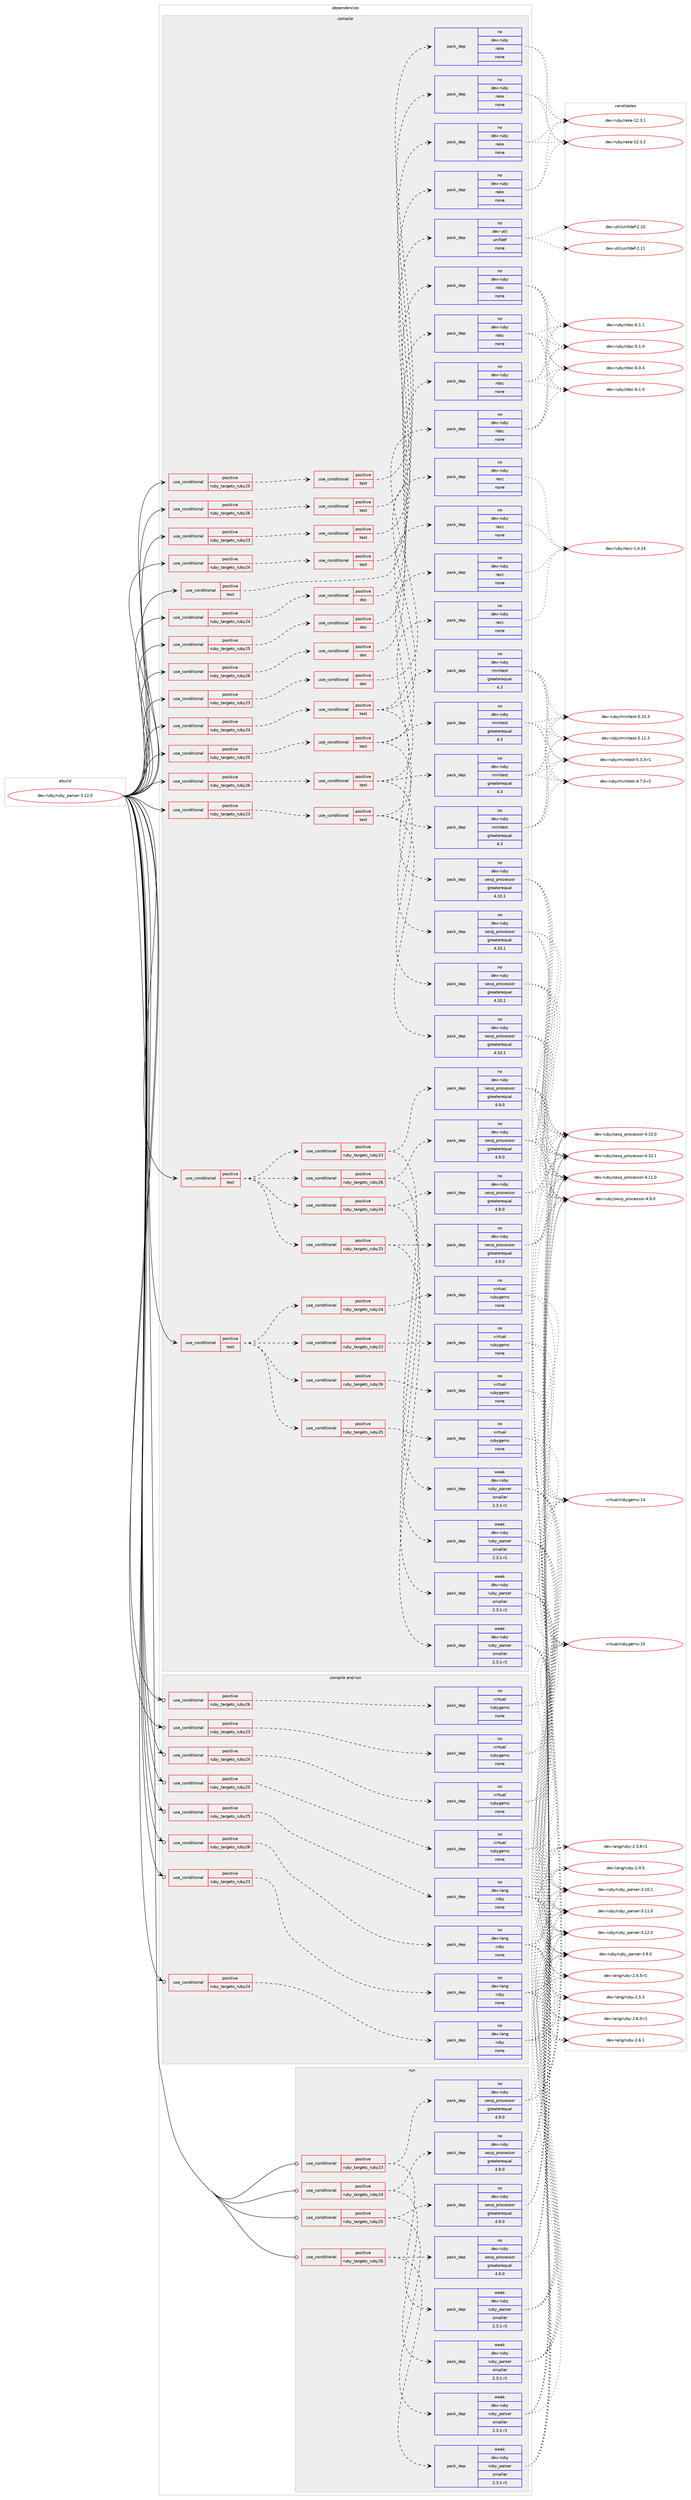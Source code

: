 digraph prolog {

# *************
# Graph options
# *************

newrank=true;
concentrate=true;
compound=true;
graph [rankdir=LR,fontname=Helvetica,fontsize=10,ranksep=1.5];#, ranksep=2.5, nodesep=0.2];
edge  [arrowhead=vee];
node  [fontname=Helvetica,fontsize=10];

# **********
# The ebuild
# **********

subgraph cluster_leftcol {
color=gray;
rank=same;
label=<<i>ebuild</i>>;
id [label="dev-ruby/ruby_parser-3.12.0", color=red, width=4, href="../dev-ruby/ruby_parser-3.12.0.svg"];
}

# ****************
# The dependencies
# ****************

subgraph cluster_midcol {
color=gray;
label=<<i>dependencies</i>>;
subgraph cluster_compile {
fillcolor="#eeeeee";
style=filled;
label=<<i>compile</i>>;
subgraph cond416567 {
dependency1526141 [label=<<TABLE BORDER="0" CELLBORDER="1" CELLSPACING="0" CELLPADDING="4"><TR><TD ROWSPAN="3" CELLPADDING="10">use_conditional</TD></TR><TR><TD>positive</TD></TR><TR><TD>ruby_targets_ruby23</TD></TR></TABLE>>, shape=none, color=red];
subgraph cond416568 {
dependency1526142 [label=<<TABLE BORDER="0" CELLBORDER="1" CELLSPACING="0" CELLPADDING="4"><TR><TD ROWSPAN="3" CELLPADDING="10">use_conditional</TD></TR><TR><TD>positive</TD></TR><TR><TD>doc</TD></TR></TABLE>>, shape=none, color=red];
subgraph pack1086068 {
dependency1526143 [label=<<TABLE BORDER="0" CELLBORDER="1" CELLSPACING="0" CELLPADDING="4" WIDTH="220"><TR><TD ROWSPAN="6" CELLPADDING="30">pack_dep</TD></TR><TR><TD WIDTH="110">no</TD></TR><TR><TD>dev-ruby</TD></TR><TR><TD>rdoc</TD></TR><TR><TD>none</TD></TR><TR><TD></TD></TR></TABLE>>, shape=none, color=blue];
}
dependency1526142:e -> dependency1526143:w [weight=20,style="dashed",arrowhead="vee"];
}
dependency1526141:e -> dependency1526142:w [weight=20,style="dashed",arrowhead="vee"];
}
id:e -> dependency1526141:w [weight=20,style="solid",arrowhead="vee"];
subgraph cond416569 {
dependency1526144 [label=<<TABLE BORDER="0" CELLBORDER="1" CELLSPACING="0" CELLPADDING="4"><TR><TD ROWSPAN="3" CELLPADDING="10">use_conditional</TD></TR><TR><TD>positive</TD></TR><TR><TD>ruby_targets_ruby23</TD></TR></TABLE>>, shape=none, color=red];
subgraph cond416570 {
dependency1526145 [label=<<TABLE BORDER="0" CELLBORDER="1" CELLSPACING="0" CELLPADDING="4"><TR><TD ROWSPAN="3" CELLPADDING="10">use_conditional</TD></TR><TR><TD>positive</TD></TR><TR><TD>test</TD></TR></TABLE>>, shape=none, color=red];
subgraph pack1086069 {
dependency1526146 [label=<<TABLE BORDER="0" CELLBORDER="1" CELLSPACING="0" CELLPADDING="4" WIDTH="220"><TR><TD ROWSPAN="6" CELLPADDING="30">pack_dep</TD></TR><TR><TD WIDTH="110">no</TD></TR><TR><TD>dev-ruby</TD></TR><TR><TD>racc</TD></TR><TR><TD>none</TD></TR><TR><TD></TD></TR></TABLE>>, shape=none, color=blue];
}
dependency1526145:e -> dependency1526146:w [weight=20,style="dashed",arrowhead="vee"];
subgraph pack1086070 {
dependency1526147 [label=<<TABLE BORDER="0" CELLBORDER="1" CELLSPACING="0" CELLPADDING="4" WIDTH="220"><TR><TD ROWSPAN="6" CELLPADDING="30">pack_dep</TD></TR><TR><TD WIDTH="110">no</TD></TR><TR><TD>dev-ruby</TD></TR><TR><TD>minitest</TD></TR><TR><TD>greaterequal</TD></TR><TR><TD>4.3</TD></TR></TABLE>>, shape=none, color=blue];
}
dependency1526145:e -> dependency1526147:w [weight=20,style="dashed",arrowhead="vee"];
subgraph pack1086071 {
dependency1526148 [label=<<TABLE BORDER="0" CELLBORDER="1" CELLSPACING="0" CELLPADDING="4" WIDTH="220"><TR><TD ROWSPAN="6" CELLPADDING="30">pack_dep</TD></TR><TR><TD WIDTH="110">no</TD></TR><TR><TD>dev-ruby</TD></TR><TR><TD>sexp_processor</TD></TR><TR><TD>greaterequal</TD></TR><TR><TD>4.10.1</TD></TR></TABLE>>, shape=none, color=blue];
}
dependency1526145:e -> dependency1526148:w [weight=20,style="dashed",arrowhead="vee"];
}
dependency1526144:e -> dependency1526145:w [weight=20,style="dashed",arrowhead="vee"];
}
id:e -> dependency1526144:w [weight=20,style="solid",arrowhead="vee"];
subgraph cond416571 {
dependency1526149 [label=<<TABLE BORDER="0" CELLBORDER="1" CELLSPACING="0" CELLPADDING="4"><TR><TD ROWSPAN="3" CELLPADDING="10">use_conditional</TD></TR><TR><TD>positive</TD></TR><TR><TD>ruby_targets_ruby23</TD></TR></TABLE>>, shape=none, color=red];
subgraph cond416572 {
dependency1526150 [label=<<TABLE BORDER="0" CELLBORDER="1" CELLSPACING="0" CELLPADDING="4"><TR><TD ROWSPAN="3" CELLPADDING="10">use_conditional</TD></TR><TR><TD>positive</TD></TR><TR><TD>test</TD></TR></TABLE>>, shape=none, color=red];
subgraph pack1086072 {
dependency1526151 [label=<<TABLE BORDER="0" CELLBORDER="1" CELLSPACING="0" CELLPADDING="4" WIDTH="220"><TR><TD ROWSPAN="6" CELLPADDING="30">pack_dep</TD></TR><TR><TD WIDTH="110">no</TD></TR><TR><TD>dev-ruby</TD></TR><TR><TD>rake</TD></TR><TR><TD>none</TD></TR><TR><TD></TD></TR></TABLE>>, shape=none, color=blue];
}
dependency1526150:e -> dependency1526151:w [weight=20,style="dashed",arrowhead="vee"];
}
dependency1526149:e -> dependency1526150:w [weight=20,style="dashed",arrowhead="vee"];
}
id:e -> dependency1526149:w [weight=20,style="solid",arrowhead="vee"];
subgraph cond416573 {
dependency1526152 [label=<<TABLE BORDER="0" CELLBORDER="1" CELLSPACING="0" CELLPADDING="4"><TR><TD ROWSPAN="3" CELLPADDING="10">use_conditional</TD></TR><TR><TD>positive</TD></TR><TR><TD>ruby_targets_ruby24</TD></TR></TABLE>>, shape=none, color=red];
subgraph cond416574 {
dependency1526153 [label=<<TABLE BORDER="0" CELLBORDER="1" CELLSPACING="0" CELLPADDING="4"><TR><TD ROWSPAN="3" CELLPADDING="10">use_conditional</TD></TR><TR><TD>positive</TD></TR><TR><TD>doc</TD></TR></TABLE>>, shape=none, color=red];
subgraph pack1086073 {
dependency1526154 [label=<<TABLE BORDER="0" CELLBORDER="1" CELLSPACING="0" CELLPADDING="4" WIDTH="220"><TR><TD ROWSPAN="6" CELLPADDING="30">pack_dep</TD></TR><TR><TD WIDTH="110">no</TD></TR><TR><TD>dev-ruby</TD></TR><TR><TD>rdoc</TD></TR><TR><TD>none</TD></TR><TR><TD></TD></TR></TABLE>>, shape=none, color=blue];
}
dependency1526153:e -> dependency1526154:w [weight=20,style="dashed",arrowhead="vee"];
}
dependency1526152:e -> dependency1526153:w [weight=20,style="dashed",arrowhead="vee"];
}
id:e -> dependency1526152:w [weight=20,style="solid",arrowhead="vee"];
subgraph cond416575 {
dependency1526155 [label=<<TABLE BORDER="0" CELLBORDER="1" CELLSPACING="0" CELLPADDING="4"><TR><TD ROWSPAN="3" CELLPADDING="10">use_conditional</TD></TR><TR><TD>positive</TD></TR><TR><TD>ruby_targets_ruby24</TD></TR></TABLE>>, shape=none, color=red];
subgraph cond416576 {
dependency1526156 [label=<<TABLE BORDER="0" CELLBORDER="1" CELLSPACING="0" CELLPADDING="4"><TR><TD ROWSPAN="3" CELLPADDING="10">use_conditional</TD></TR><TR><TD>positive</TD></TR><TR><TD>test</TD></TR></TABLE>>, shape=none, color=red];
subgraph pack1086074 {
dependency1526157 [label=<<TABLE BORDER="0" CELLBORDER="1" CELLSPACING="0" CELLPADDING="4" WIDTH="220"><TR><TD ROWSPAN="6" CELLPADDING="30">pack_dep</TD></TR><TR><TD WIDTH="110">no</TD></TR><TR><TD>dev-ruby</TD></TR><TR><TD>racc</TD></TR><TR><TD>none</TD></TR><TR><TD></TD></TR></TABLE>>, shape=none, color=blue];
}
dependency1526156:e -> dependency1526157:w [weight=20,style="dashed",arrowhead="vee"];
subgraph pack1086075 {
dependency1526158 [label=<<TABLE BORDER="0" CELLBORDER="1" CELLSPACING="0" CELLPADDING="4" WIDTH="220"><TR><TD ROWSPAN="6" CELLPADDING="30">pack_dep</TD></TR><TR><TD WIDTH="110">no</TD></TR><TR><TD>dev-ruby</TD></TR><TR><TD>minitest</TD></TR><TR><TD>greaterequal</TD></TR><TR><TD>4.3</TD></TR></TABLE>>, shape=none, color=blue];
}
dependency1526156:e -> dependency1526158:w [weight=20,style="dashed",arrowhead="vee"];
subgraph pack1086076 {
dependency1526159 [label=<<TABLE BORDER="0" CELLBORDER="1" CELLSPACING="0" CELLPADDING="4" WIDTH="220"><TR><TD ROWSPAN="6" CELLPADDING="30">pack_dep</TD></TR><TR><TD WIDTH="110">no</TD></TR><TR><TD>dev-ruby</TD></TR><TR><TD>sexp_processor</TD></TR><TR><TD>greaterequal</TD></TR><TR><TD>4.10.1</TD></TR></TABLE>>, shape=none, color=blue];
}
dependency1526156:e -> dependency1526159:w [weight=20,style="dashed",arrowhead="vee"];
}
dependency1526155:e -> dependency1526156:w [weight=20,style="dashed",arrowhead="vee"];
}
id:e -> dependency1526155:w [weight=20,style="solid",arrowhead="vee"];
subgraph cond416577 {
dependency1526160 [label=<<TABLE BORDER="0" CELLBORDER="1" CELLSPACING="0" CELLPADDING="4"><TR><TD ROWSPAN="3" CELLPADDING="10">use_conditional</TD></TR><TR><TD>positive</TD></TR><TR><TD>ruby_targets_ruby24</TD></TR></TABLE>>, shape=none, color=red];
subgraph cond416578 {
dependency1526161 [label=<<TABLE BORDER="0" CELLBORDER="1" CELLSPACING="0" CELLPADDING="4"><TR><TD ROWSPAN="3" CELLPADDING="10">use_conditional</TD></TR><TR><TD>positive</TD></TR><TR><TD>test</TD></TR></TABLE>>, shape=none, color=red];
subgraph pack1086077 {
dependency1526162 [label=<<TABLE BORDER="0" CELLBORDER="1" CELLSPACING="0" CELLPADDING="4" WIDTH="220"><TR><TD ROWSPAN="6" CELLPADDING="30">pack_dep</TD></TR><TR><TD WIDTH="110">no</TD></TR><TR><TD>dev-ruby</TD></TR><TR><TD>rake</TD></TR><TR><TD>none</TD></TR><TR><TD></TD></TR></TABLE>>, shape=none, color=blue];
}
dependency1526161:e -> dependency1526162:w [weight=20,style="dashed",arrowhead="vee"];
}
dependency1526160:e -> dependency1526161:w [weight=20,style="dashed",arrowhead="vee"];
}
id:e -> dependency1526160:w [weight=20,style="solid",arrowhead="vee"];
subgraph cond416579 {
dependency1526163 [label=<<TABLE BORDER="0" CELLBORDER="1" CELLSPACING="0" CELLPADDING="4"><TR><TD ROWSPAN="3" CELLPADDING="10">use_conditional</TD></TR><TR><TD>positive</TD></TR><TR><TD>ruby_targets_ruby25</TD></TR></TABLE>>, shape=none, color=red];
subgraph cond416580 {
dependency1526164 [label=<<TABLE BORDER="0" CELLBORDER="1" CELLSPACING="0" CELLPADDING="4"><TR><TD ROWSPAN="3" CELLPADDING="10">use_conditional</TD></TR><TR><TD>positive</TD></TR><TR><TD>doc</TD></TR></TABLE>>, shape=none, color=red];
subgraph pack1086078 {
dependency1526165 [label=<<TABLE BORDER="0" CELLBORDER="1" CELLSPACING="0" CELLPADDING="4" WIDTH="220"><TR><TD ROWSPAN="6" CELLPADDING="30">pack_dep</TD></TR><TR><TD WIDTH="110">no</TD></TR><TR><TD>dev-ruby</TD></TR><TR><TD>rdoc</TD></TR><TR><TD>none</TD></TR><TR><TD></TD></TR></TABLE>>, shape=none, color=blue];
}
dependency1526164:e -> dependency1526165:w [weight=20,style="dashed",arrowhead="vee"];
}
dependency1526163:e -> dependency1526164:w [weight=20,style="dashed",arrowhead="vee"];
}
id:e -> dependency1526163:w [weight=20,style="solid",arrowhead="vee"];
subgraph cond416581 {
dependency1526166 [label=<<TABLE BORDER="0" CELLBORDER="1" CELLSPACING="0" CELLPADDING="4"><TR><TD ROWSPAN="3" CELLPADDING="10">use_conditional</TD></TR><TR><TD>positive</TD></TR><TR><TD>ruby_targets_ruby25</TD></TR></TABLE>>, shape=none, color=red];
subgraph cond416582 {
dependency1526167 [label=<<TABLE BORDER="0" CELLBORDER="1" CELLSPACING="0" CELLPADDING="4"><TR><TD ROWSPAN="3" CELLPADDING="10">use_conditional</TD></TR><TR><TD>positive</TD></TR><TR><TD>test</TD></TR></TABLE>>, shape=none, color=red];
subgraph pack1086079 {
dependency1526168 [label=<<TABLE BORDER="0" CELLBORDER="1" CELLSPACING="0" CELLPADDING="4" WIDTH="220"><TR><TD ROWSPAN="6" CELLPADDING="30">pack_dep</TD></TR><TR><TD WIDTH="110">no</TD></TR><TR><TD>dev-ruby</TD></TR><TR><TD>racc</TD></TR><TR><TD>none</TD></TR><TR><TD></TD></TR></TABLE>>, shape=none, color=blue];
}
dependency1526167:e -> dependency1526168:w [weight=20,style="dashed",arrowhead="vee"];
subgraph pack1086080 {
dependency1526169 [label=<<TABLE BORDER="0" CELLBORDER="1" CELLSPACING="0" CELLPADDING="4" WIDTH="220"><TR><TD ROWSPAN="6" CELLPADDING="30">pack_dep</TD></TR><TR><TD WIDTH="110">no</TD></TR><TR><TD>dev-ruby</TD></TR><TR><TD>minitest</TD></TR><TR><TD>greaterequal</TD></TR><TR><TD>4.3</TD></TR></TABLE>>, shape=none, color=blue];
}
dependency1526167:e -> dependency1526169:w [weight=20,style="dashed",arrowhead="vee"];
subgraph pack1086081 {
dependency1526170 [label=<<TABLE BORDER="0" CELLBORDER="1" CELLSPACING="0" CELLPADDING="4" WIDTH="220"><TR><TD ROWSPAN="6" CELLPADDING="30">pack_dep</TD></TR><TR><TD WIDTH="110">no</TD></TR><TR><TD>dev-ruby</TD></TR><TR><TD>sexp_processor</TD></TR><TR><TD>greaterequal</TD></TR><TR><TD>4.10.1</TD></TR></TABLE>>, shape=none, color=blue];
}
dependency1526167:e -> dependency1526170:w [weight=20,style="dashed",arrowhead="vee"];
}
dependency1526166:e -> dependency1526167:w [weight=20,style="dashed",arrowhead="vee"];
}
id:e -> dependency1526166:w [weight=20,style="solid",arrowhead="vee"];
subgraph cond416583 {
dependency1526171 [label=<<TABLE BORDER="0" CELLBORDER="1" CELLSPACING="0" CELLPADDING="4"><TR><TD ROWSPAN="3" CELLPADDING="10">use_conditional</TD></TR><TR><TD>positive</TD></TR><TR><TD>ruby_targets_ruby25</TD></TR></TABLE>>, shape=none, color=red];
subgraph cond416584 {
dependency1526172 [label=<<TABLE BORDER="0" CELLBORDER="1" CELLSPACING="0" CELLPADDING="4"><TR><TD ROWSPAN="3" CELLPADDING="10">use_conditional</TD></TR><TR><TD>positive</TD></TR><TR><TD>test</TD></TR></TABLE>>, shape=none, color=red];
subgraph pack1086082 {
dependency1526173 [label=<<TABLE BORDER="0" CELLBORDER="1" CELLSPACING="0" CELLPADDING="4" WIDTH="220"><TR><TD ROWSPAN="6" CELLPADDING="30">pack_dep</TD></TR><TR><TD WIDTH="110">no</TD></TR><TR><TD>dev-ruby</TD></TR><TR><TD>rake</TD></TR><TR><TD>none</TD></TR><TR><TD></TD></TR></TABLE>>, shape=none, color=blue];
}
dependency1526172:e -> dependency1526173:w [weight=20,style="dashed",arrowhead="vee"];
}
dependency1526171:e -> dependency1526172:w [weight=20,style="dashed",arrowhead="vee"];
}
id:e -> dependency1526171:w [weight=20,style="solid",arrowhead="vee"];
subgraph cond416585 {
dependency1526174 [label=<<TABLE BORDER="0" CELLBORDER="1" CELLSPACING="0" CELLPADDING="4"><TR><TD ROWSPAN="3" CELLPADDING="10">use_conditional</TD></TR><TR><TD>positive</TD></TR><TR><TD>ruby_targets_ruby26</TD></TR></TABLE>>, shape=none, color=red];
subgraph cond416586 {
dependency1526175 [label=<<TABLE BORDER="0" CELLBORDER="1" CELLSPACING="0" CELLPADDING="4"><TR><TD ROWSPAN="3" CELLPADDING="10">use_conditional</TD></TR><TR><TD>positive</TD></TR><TR><TD>doc</TD></TR></TABLE>>, shape=none, color=red];
subgraph pack1086083 {
dependency1526176 [label=<<TABLE BORDER="0" CELLBORDER="1" CELLSPACING="0" CELLPADDING="4" WIDTH="220"><TR><TD ROWSPAN="6" CELLPADDING="30">pack_dep</TD></TR><TR><TD WIDTH="110">no</TD></TR><TR><TD>dev-ruby</TD></TR><TR><TD>rdoc</TD></TR><TR><TD>none</TD></TR><TR><TD></TD></TR></TABLE>>, shape=none, color=blue];
}
dependency1526175:e -> dependency1526176:w [weight=20,style="dashed",arrowhead="vee"];
}
dependency1526174:e -> dependency1526175:w [weight=20,style="dashed",arrowhead="vee"];
}
id:e -> dependency1526174:w [weight=20,style="solid",arrowhead="vee"];
subgraph cond416587 {
dependency1526177 [label=<<TABLE BORDER="0" CELLBORDER="1" CELLSPACING="0" CELLPADDING="4"><TR><TD ROWSPAN="3" CELLPADDING="10">use_conditional</TD></TR><TR><TD>positive</TD></TR><TR><TD>ruby_targets_ruby26</TD></TR></TABLE>>, shape=none, color=red];
subgraph cond416588 {
dependency1526178 [label=<<TABLE BORDER="0" CELLBORDER="1" CELLSPACING="0" CELLPADDING="4"><TR><TD ROWSPAN="3" CELLPADDING="10">use_conditional</TD></TR><TR><TD>positive</TD></TR><TR><TD>test</TD></TR></TABLE>>, shape=none, color=red];
subgraph pack1086084 {
dependency1526179 [label=<<TABLE BORDER="0" CELLBORDER="1" CELLSPACING="0" CELLPADDING="4" WIDTH="220"><TR><TD ROWSPAN="6" CELLPADDING="30">pack_dep</TD></TR><TR><TD WIDTH="110">no</TD></TR><TR><TD>dev-ruby</TD></TR><TR><TD>racc</TD></TR><TR><TD>none</TD></TR><TR><TD></TD></TR></TABLE>>, shape=none, color=blue];
}
dependency1526178:e -> dependency1526179:w [weight=20,style="dashed",arrowhead="vee"];
subgraph pack1086085 {
dependency1526180 [label=<<TABLE BORDER="0" CELLBORDER="1" CELLSPACING="0" CELLPADDING="4" WIDTH="220"><TR><TD ROWSPAN="6" CELLPADDING="30">pack_dep</TD></TR><TR><TD WIDTH="110">no</TD></TR><TR><TD>dev-ruby</TD></TR><TR><TD>minitest</TD></TR><TR><TD>greaterequal</TD></TR><TR><TD>4.3</TD></TR></TABLE>>, shape=none, color=blue];
}
dependency1526178:e -> dependency1526180:w [weight=20,style="dashed",arrowhead="vee"];
subgraph pack1086086 {
dependency1526181 [label=<<TABLE BORDER="0" CELLBORDER="1" CELLSPACING="0" CELLPADDING="4" WIDTH="220"><TR><TD ROWSPAN="6" CELLPADDING="30">pack_dep</TD></TR><TR><TD WIDTH="110">no</TD></TR><TR><TD>dev-ruby</TD></TR><TR><TD>sexp_processor</TD></TR><TR><TD>greaterequal</TD></TR><TR><TD>4.10.1</TD></TR></TABLE>>, shape=none, color=blue];
}
dependency1526178:e -> dependency1526181:w [weight=20,style="dashed",arrowhead="vee"];
}
dependency1526177:e -> dependency1526178:w [weight=20,style="dashed",arrowhead="vee"];
}
id:e -> dependency1526177:w [weight=20,style="solid",arrowhead="vee"];
subgraph cond416589 {
dependency1526182 [label=<<TABLE BORDER="0" CELLBORDER="1" CELLSPACING="0" CELLPADDING="4"><TR><TD ROWSPAN="3" CELLPADDING="10">use_conditional</TD></TR><TR><TD>positive</TD></TR><TR><TD>ruby_targets_ruby26</TD></TR></TABLE>>, shape=none, color=red];
subgraph cond416590 {
dependency1526183 [label=<<TABLE BORDER="0" CELLBORDER="1" CELLSPACING="0" CELLPADDING="4"><TR><TD ROWSPAN="3" CELLPADDING="10">use_conditional</TD></TR><TR><TD>positive</TD></TR><TR><TD>test</TD></TR></TABLE>>, shape=none, color=red];
subgraph pack1086087 {
dependency1526184 [label=<<TABLE BORDER="0" CELLBORDER="1" CELLSPACING="0" CELLPADDING="4" WIDTH="220"><TR><TD ROWSPAN="6" CELLPADDING="30">pack_dep</TD></TR><TR><TD WIDTH="110">no</TD></TR><TR><TD>dev-ruby</TD></TR><TR><TD>rake</TD></TR><TR><TD>none</TD></TR><TR><TD></TD></TR></TABLE>>, shape=none, color=blue];
}
dependency1526183:e -> dependency1526184:w [weight=20,style="dashed",arrowhead="vee"];
}
dependency1526182:e -> dependency1526183:w [weight=20,style="dashed",arrowhead="vee"];
}
id:e -> dependency1526182:w [weight=20,style="solid",arrowhead="vee"];
subgraph cond416591 {
dependency1526185 [label=<<TABLE BORDER="0" CELLBORDER="1" CELLSPACING="0" CELLPADDING="4"><TR><TD ROWSPAN="3" CELLPADDING="10">use_conditional</TD></TR><TR><TD>positive</TD></TR><TR><TD>test</TD></TR></TABLE>>, shape=none, color=red];
subgraph cond416592 {
dependency1526186 [label=<<TABLE BORDER="0" CELLBORDER="1" CELLSPACING="0" CELLPADDING="4"><TR><TD ROWSPAN="3" CELLPADDING="10">use_conditional</TD></TR><TR><TD>positive</TD></TR><TR><TD>ruby_targets_ruby23</TD></TR></TABLE>>, shape=none, color=red];
subgraph pack1086088 {
dependency1526187 [label=<<TABLE BORDER="0" CELLBORDER="1" CELLSPACING="0" CELLPADDING="4" WIDTH="220"><TR><TD ROWSPAN="6" CELLPADDING="30">pack_dep</TD></TR><TR><TD WIDTH="110">no</TD></TR><TR><TD>dev-ruby</TD></TR><TR><TD>sexp_processor</TD></TR><TR><TD>greaterequal</TD></TR><TR><TD>4.9.0</TD></TR></TABLE>>, shape=none, color=blue];
}
dependency1526186:e -> dependency1526187:w [weight=20,style="dashed",arrowhead="vee"];
subgraph pack1086089 {
dependency1526188 [label=<<TABLE BORDER="0" CELLBORDER="1" CELLSPACING="0" CELLPADDING="4" WIDTH="220"><TR><TD ROWSPAN="6" CELLPADDING="30">pack_dep</TD></TR><TR><TD WIDTH="110">weak</TD></TR><TR><TD>dev-ruby</TD></TR><TR><TD>ruby_parser</TD></TR><TR><TD>smaller</TD></TR><TR><TD>2.3.1-r1</TD></TR></TABLE>>, shape=none, color=blue];
}
dependency1526186:e -> dependency1526188:w [weight=20,style="dashed",arrowhead="vee"];
}
dependency1526185:e -> dependency1526186:w [weight=20,style="dashed",arrowhead="vee"];
subgraph cond416593 {
dependency1526189 [label=<<TABLE BORDER="0" CELLBORDER="1" CELLSPACING="0" CELLPADDING="4"><TR><TD ROWSPAN="3" CELLPADDING="10">use_conditional</TD></TR><TR><TD>positive</TD></TR><TR><TD>ruby_targets_ruby24</TD></TR></TABLE>>, shape=none, color=red];
subgraph pack1086090 {
dependency1526190 [label=<<TABLE BORDER="0" CELLBORDER="1" CELLSPACING="0" CELLPADDING="4" WIDTH="220"><TR><TD ROWSPAN="6" CELLPADDING="30">pack_dep</TD></TR><TR><TD WIDTH="110">no</TD></TR><TR><TD>dev-ruby</TD></TR><TR><TD>sexp_processor</TD></TR><TR><TD>greaterequal</TD></TR><TR><TD>4.9.0</TD></TR></TABLE>>, shape=none, color=blue];
}
dependency1526189:e -> dependency1526190:w [weight=20,style="dashed",arrowhead="vee"];
subgraph pack1086091 {
dependency1526191 [label=<<TABLE BORDER="0" CELLBORDER="1" CELLSPACING="0" CELLPADDING="4" WIDTH="220"><TR><TD ROWSPAN="6" CELLPADDING="30">pack_dep</TD></TR><TR><TD WIDTH="110">weak</TD></TR><TR><TD>dev-ruby</TD></TR><TR><TD>ruby_parser</TD></TR><TR><TD>smaller</TD></TR><TR><TD>2.3.1-r1</TD></TR></TABLE>>, shape=none, color=blue];
}
dependency1526189:e -> dependency1526191:w [weight=20,style="dashed",arrowhead="vee"];
}
dependency1526185:e -> dependency1526189:w [weight=20,style="dashed",arrowhead="vee"];
subgraph cond416594 {
dependency1526192 [label=<<TABLE BORDER="0" CELLBORDER="1" CELLSPACING="0" CELLPADDING="4"><TR><TD ROWSPAN="3" CELLPADDING="10">use_conditional</TD></TR><TR><TD>positive</TD></TR><TR><TD>ruby_targets_ruby25</TD></TR></TABLE>>, shape=none, color=red];
subgraph pack1086092 {
dependency1526193 [label=<<TABLE BORDER="0" CELLBORDER="1" CELLSPACING="0" CELLPADDING="4" WIDTH="220"><TR><TD ROWSPAN="6" CELLPADDING="30">pack_dep</TD></TR><TR><TD WIDTH="110">no</TD></TR><TR><TD>dev-ruby</TD></TR><TR><TD>sexp_processor</TD></TR><TR><TD>greaterequal</TD></TR><TR><TD>4.9.0</TD></TR></TABLE>>, shape=none, color=blue];
}
dependency1526192:e -> dependency1526193:w [weight=20,style="dashed",arrowhead="vee"];
subgraph pack1086093 {
dependency1526194 [label=<<TABLE BORDER="0" CELLBORDER="1" CELLSPACING="0" CELLPADDING="4" WIDTH="220"><TR><TD ROWSPAN="6" CELLPADDING="30">pack_dep</TD></TR><TR><TD WIDTH="110">weak</TD></TR><TR><TD>dev-ruby</TD></TR><TR><TD>ruby_parser</TD></TR><TR><TD>smaller</TD></TR><TR><TD>2.3.1-r1</TD></TR></TABLE>>, shape=none, color=blue];
}
dependency1526192:e -> dependency1526194:w [weight=20,style="dashed",arrowhead="vee"];
}
dependency1526185:e -> dependency1526192:w [weight=20,style="dashed",arrowhead="vee"];
subgraph cond416595 {
dependency1526195 [label=<<TABLE BORDER="0" CELLBORDER="1" CELLSPACING="0" CELLPADDING="4"><TR><TD ROWSPAN="3" CELLPADDING="10">use_conditional</TD></TR><TR><TD>positive</TD></TR><TR><TD>ruby_targets_ruby26</TD></TR></TABLE>>, shape=none, color=red];
subgraph pack1086094 {
dependency1526196 [label=<<TABLE BORDER="0" CELLBORDER="1" CELLSPACING="0" CELLPADDING="4" WIDTH="220"><TR><TD ROWSPAN="6" CELLPADDING="30">pack_dep</TD></TR><TR><TD WIDTH="110">no</TD></TR><TR><TD>dev-ruby</TD></TR><TR><TD>sexp_processor</TD></TR><TR><TD>greaterequal</TD></TR><TR><TD>4.9.0</TD></TR></TABLE>>, shape=none, color=blue];
}
dependency1526195:e -> dependency1526196:w [weight=20,style="dashed",arrowhead="vee"];
subgraph pack1086095 {
dependency1526197 [label=<<TABLE BORDER="0" CELLBORDER="1" CELLSPACING="0" CELLPADDING="4" WIDTH="220"><TR><TD ROWSPAN="6" CELLPADDING="30">pack_dep</TD></TR><TR><TD WIDTH="110">weak</TD></TR><TR><TD>dev-ruby</TD></TR><TR><TD>ruby_parser</TD></TR><TR><TD>smaller</TD></TR><TR><TD>2.3.1-r1</TD></TR></TABLE>>, shape=none, color=blue];
}
dependency1526195:e -> dependency1526197:w [weight=20,style="dashed",arrowhead="vee"];
}
dependency1526185:e -> dependency1526195:w [weight=20,style="dashed",arrowhead="vee"];
}
id:e -> dependency1526185:w [weight=20,style="solid",arrowhead="vee"];
subgraph cond416596 {
dependency1526198 [label=<<TABLE BORDER="0" CELLBORDER="1" CELLSPACING="0" CELLPADDING="4"><TR><TD ROWSPAN="3" CELLPADDING="10">use_conditional</TD></TR><TR><TD>positive</TD></TR><TR><TD>test</TD></TR></TABLE>>, shape=none, color=red];
subgraph cond416597 {
dependency1526199 [label=<<TABLE BORDER="0" CELLBORDER="1" CELLSPACING="0" CELLPADDING="4"><TR><TD ROWSPAN="3" CELLPADDING="10">use_conditional</TD></TR><TR><TD>positive</TD></TR><TR><TD>ruby_targets_ruby23</TD></TR></TABLE>>, shape=none, color=red];
subgraph pack1086096 {
dependency1526200 [label=<<TABLE BORDER="0" CELLBORDER="1" CELLSPACING="0" CELLPADDING="4" WIDTH="220"><TR><TD ROWSPAN="6" CELLPADDING="30">pack_dep</TD></TR><TR><TD WIDTH="110">no</TD></TR><TR><TD>virtual</TD></TR><TR><TD>rubygems</TD></TR><TR><TD>none</TD></TR><TR><TD></TD></TR></TABLE>>, shape=none, color=blue];
}
dependency1526199:e -> dependency1526200:w [weight=20,style="dashed",arrowhead="vee"];
}
dependency1526198:e -> dependency1526199:w [weight=20,style="dashed",arrowhead="vee"];
subgraph cond416598 {
dependency1526201 [label=<<TABLE BORDER="0" CELLBORDER="1" CELLSPACING="0" CELLPADDING="4"><TR><TD ROWSPAN="3" CELLPADDING="10">use_conditional</TD></TR><TR><TD>positive</TD></TR><TR><TD>ruby_targets_ruby24</TD></TR></TABLE>>, shape=none, color=red];
subgraph pack1086097 {
dependency1526202 [label=<<TABLE BORDER="0" CELLBORDER="1" CELLSPACING="0" CELLPADDING="4" WIDTH="220"><TR><TD ROWSPAN="6" CELLPADDING="30">pack_dep</TD></TR><TR><TD WIDTH="110">no</TD></TR><TR><TD>virtual</TD></TR><TR><TD>rubygems</TD></TR><TR><TD>none</TD></TR><TR><TD></TD></TR></TABLE>>, shape=none, color=blue];
}
dependency1526201:e -> dependency1526202:w [weight=20,style="dashed",arrowhead="vee"];
}
dependency1526198:e -> dependency1526201:w [weight=20,style="dashed",arrowhead="vee"];
subgraph cond416599 {
dependency1526203 [label=<<TABLE BORDER="0" CELLBORDER="1" CELLSPACING="0" CELLPADDING="4"><TR><TD ROWSPAN="3" CELLPADDING="10">use_conditional</TD></TR><TR><TD>positive</TD></TR><TR><TD>ruby_targets_ruby25</TD></TR></TABLE>>, shape=none, color=red];
subgraph pack1086098 {
dependency1526204 [label=<<TABLE BORDER="0" CELLBORDER="1" CELLSPACING="0" CELLPADDING="4" WIDTH="220"><TR><TD ROWSPAN="6" CELLPADDING="30">pack_dep</TD></TR><TR><TD WIDTH="110">no</TD></TR><TR><TD>virtual</TD></TR><TR><TD>rubygems</TD></TR><TR><TD>none</TD></TR><TR><TD></TD></TR></TABLE>>, shape=none, color=blue];
}
dependency1526203:e -> dependency1526204:w [weight=20,style="dashed",arrowhead="vee"];
}
dependency1526198:e -> dependency1526203:w [weight=20,style="dashed",arrowhead="vee"];
subgraph cond416600 {
dependency1526205 [label=<<TABLE BORDER="0" CELLBORDER="1" CELLSPACING="0" CELLPADDING="4"><TR><TD ROWSPAN="3" CELLPADDING="10">use_conditional</TD></TR><TR><TD>positive</TD></TR><TR><TD>ruby_targets_ruby26</TD></TR></TABLE>>, shape=none, color=red];
subgraph pack1086099 {
dependency1526206 [label=<<TABLE BORDER="0" CELLBORDER="1" CELLSPACING="0" CELLPADDING="4" WIDTH="220"><TR><TD ROWSPAN="6" CELLPADDING="30">pack_dep</TD></TR><TR><TD WIDTH="110">no</TD></TR><TR><TD>virtual</TD></TR><TR><TD>rubygems</TD></TR><TR><TD>none</TD></TR><TR><TD></TD></TR></TABLE>>, shape=none, color=blue];
}
dependency1526205:e -> dependency1526206:w [weight=20,style="dashed",arrowhead="vee"];
}
dependency1526198:e -> dependency1526205:w [weight=20,style="dashed",arrowhead="vee"];
}
id:e -> dependency1526198:w [weight=20,style="solid",arrowhead="vee"];
subgraph cond416601 {
dependency1526207 [label=<<TABLE BORDER="0" CELLBORDER="1" CELLSPACING="0" CELLPADDING="4"><TR><TD ROWSPAN="3" CELLPADDING="10">use_conditional</TD></TR><TR><TD>positive</TD></TR><TR><TD>test</TD></TR></TABLE>>, shape=none, color=red];
subgraph pack1086100 {
dependency1526208 [label=<<TABLE BORDER="0" CELLBORDER="1" CELLSPACING="0" CELLPADDING="4" WIDTH="220"><TR><TD ROWSPAN="6" CELLPADDING="30">pack_dep</TD></TR><TR><TD WIDTH="110">no</TD></TR><TR><TD>dev-util</TD></TR><TR><TD>unifdef</TD></TR><TR><TD>none</TD></TR><TR><TD></TD></TR></TABLE>>, shape=none, color=blue];
}
dependency1526207:e -> dependency1526208:w [weight=20,style="dashed",arrowhead="vee"];
}
id:e -> dependency1526207:w [weight=20,style="solid",arrowhead="vee"];
}
subgraph cluster_compileandrun {
fillcolor="#eeeeee";
style=filled;
label=<<i>compile and run</i>>;
subgraph cond416602 {
dependency1526209 [label=<<TABLE BORDER="0" CELLBORDER="1" CELLSPACING="0" CELLPADDING="4"><TR><TD ROWSPAN="3" CELLPADDING="10">use_conditional</TD></TR><TR><TD>positive</TD></TR><TR><TD>ruby_targets_ruby23</TD></TR></TABLE>>, shape=none, color=red];
subgraph pack1086101 {
dependency1526210 [label=<<TABLE BORDER="0" CELLBORDER="1" CELLSPACING="0" CELLPADDING="4" WIDTH="220"><TR><TD ROWSPAN="6" CELLPADDING="30">pack_dep</TD></TR><TR><TD WIDTH="110">no</TD></TR><TR><TD>dev-lang</TD></TR><TR><TD>ruby</TD></TR><TR><TD>none</TD></TR><TR><TD></TD></TR></TABLE>>, shape=none, color=blue];
}
dependency1526209:e -> dependency1526210:w [weight=20,style="dashed",arrowhead="vee"];
}
id:e -> dependency1526209:w [weight=20,style="solid",arrowhead="odotvee"];
subgraph cond416603 {
dependency1526211 [label=<<TABLE BORDER="0" CELLBORDER="1" CELLSPACING="0" CELLPADDING="4"><TR><TD ROWSPAN="3" CELLPADDING="10">use_conditional</TD></TR><TR><TD>positive</TD></TR><TR><TD>ruby_targets_ruby23</TD></TR></TABLE>>, shape=none, color=red];
subgraph pack1086102 {
dependency1526212 [label=<<TABLE BORDER="0" CELLBORDER="1" CELLSPACING="0" CELLPADDING="4" WIDTH="220"><TR><TD ROWSPAN="6" CELLPADDING="30">pack_dep</TD></TR><TR><TD WIDTH="110">no</TD></TR><TR><TD>virtual</TD></TR><TR><TD>rubygems</TD></TR><TR><TD>none</TD></TR><TR><TD></TD></TR></TABLE>>, shape=none, color=blue];
}
dependency1526211:e -> dependency1526212:w [weight=20,style="dashed",arrowhead="vee"];
}
id:e -> dependency1526211:w [weight=20,style="solid",arrowhead="odotvee"];
subgraph cond416604 {
dependency1526213 [label=<<TABLE BORDER="0" CELLBORDER="1" CELLSPACING="0" CELLPADDING="4"><TR><TD ROWSPAN="3" CELLPADDING="10">use_conditional</TD></TR><TR><TD>positive</TD></TR><TR><TD>ruby_targets_ruby24</TD></TR></TABLE>>, shape=none, color=red];
subgraph pack1086103 {
dependency1526214 [label=<<TABLE BORDER="0" CELLBORDER="1" CELLSPACING="0" CELLPADDING="4" WIDTH="220"><TR><TD ROWSPAN="6" CELLPADDING="30">pack_dep</TD></TR><TR><TD WIDTH="110">no</TD></TR><TR><TD>dev-lang</TD></TR><TR><TD>ruby</TD></TR><TR><TD>none</TD></TR><TR><TD></TD></TR></TABLE>>, shape=none, color=blue];
}
dependency1526213:e -> dependency1526214:w [weight=20,style="dashed",arrowhead="vee"];
}
id:e -> dependency1526213:w [weight=20,style="solid",arrowhead="odotvee"];
subgraph cond416605 {
dependency1526215 [label=<<TABLE BORDER="0" CELLBORDER="1" CELLSPACING="0" CELLPADDING="4"><TR><TD ROWSPAN="3" CELLPADDING="10">use_conditional</TD></TR><TR><TD>positive</TD></TR><TR><TD>ruby_targets_ruby24</TD></TR></TABLE>>, shape=none, color=red];
subgraph pack1086104 {
dependency1526216 [label=<<TABLE BORDER="0" CELLBORDER="1" CELLSPACING="0" CELLPADDING="4" WIDTH="220"><TR><TD ROWSPAN="6" CELLPADDING="30">pack_dep</TD></TR><TR><TD WIDTH="110">no</TD></TR><TR><TD>virtual</TD></TR><TR><TD>rubygems</TD></TR><TR><TD>none</TD></TR><TR><TD></TD></TR></TABLE>>, shape=none, color=blue];
}
dependency1526215:e -> dependency1526216:w [weight=20,style="dashed",arrowhead="vee"];
}
id:e -> dependency1526215:w [weight=20,style="solid",arrowhead="odotvee"];
subgraph cond416606 {
dependency1526217 [label=<<TABLE BORDER="0" CELLBORDER="1" CELLSPACING="0" CELLPADDING="4"><TR><TD ROWSPAN="3" CELLPADDING="10">use_conditional</TD></TR><TR><TD>positive</TD></TR><TR><TD>ruby_targets_ruby25</TD></TR></TABLE>>, shape=none, color=red];
subgraph pack1086105 {
dependency1526218 [label=<<TABLE BORDER="0" CELLBORDER="1" CELLSPACING="0" CELLPADDING="4" WIDTH="220"><TR><TD ROWSPAN="6" CELLPADDING="30">pack_dep</TD></TR><TR><TD WIDTH="110">no</TD></TR><TR><TD>dev-lang</TD></TR><TR><TD>ruby</TD></TR><TR><TD>none</TD></TR><TR><TD></TD></TR></TABLE>>, shape=none, color=blue];
}
dependency1526217:e -> dependency1526218:w [weight=20,style="dashed",arrowhead="vee"];
}
id:e -> dependency1526217:w [weight=20,style="solid",arrowhead="odotvee"];
subgraph cond416607 {
dependency1526219 [label=<<TABLE BORDER="0" CELLBORDER="1" CELLSPACING="0" CELLPADDING="4"><TR><TD ROWSPAN="3" CELLPADDING="10">use_conditional</TD></TR><TR><TD>positive</TD></TR><TR><TD>ruby_targets_ruby25</TD></TR></TABLE>>, shape=none, color=red];
subgraph pack1086106 {
dependency1526220 [label=<<TABLE BORDER="0" CELLBORDER="1" CELLSPACING="0" CELLPADDING="4" WIDTH="220"><TR><TD ROWSPAN="6" CELLPADDING="30">pack_dep</TD></TR><TR><TD WIDTH="110">no</TD></TR><TR><TD>virtual</TD></TR><TR><TD>rubygems</TD></TR><TR><TD>none</TD></TR><TR><TD></TD></TR></TABLE>>, shape=none, color=blue];
}
dependency1526219:e -> dependency1526220:w [weight=20,style="dashed",arrowhead="vee"];
}
id:e -> dependency1526219:w [weight=20,style="solid",arrowhead="odotvee"];
subgraph cond416608 {
dependency1526221 [label=<<TABLE BORDER="0" CELLBORDER="1" CELLSPACING="0" CELLPADDING="4"><TR><TD ROWSPAN="3" CELLPADDING="10">use_conditional</TD></TR><TR><TD>positive</TD></TR><TR><TD>ruby_targets_ruby26</TD></TR></TABLE>>, shape=none, color=red];
subgraph pack1086107 {
dependency1526222 [label=<<TABLE BORDER="0" CELLBORDER="1" CELLSPACING="0" CELLPADDING="4" WIDTH="220"><TR><TD ROWSPAN="6" CELLPADDING="30">pack_dep</TD></TR><TR><TD WIDTH="110">no</TD></TR><TR><TD>dev-lang</TD></TR><TR><TD>ruby</TD></TR><TR><TD>none</TD></TR><TR><TD></TD></TR></TABLE>>, shape=none, color=blue];
}
dependency1526221:e -> dependency1526222:w [weight=20,style="dashed",arrowhead="vee"];
}
id:e -> dependency1526221:w [weight=20,style="solid",arrowhead="odotvee"];
subgraph cond416609 {
dependency1526223 [label=<<TABLE BORDER="0" CELLBORDER="1" CELLSPACING="0" CELLPADDING="4"><TR><TD ROWSPAN="3" CELLPADDING="10">use_conditional</TD></TR><TR><TD>positive</TD></TR><TR><TD>ruby_targets_ruby26</TD></TR></TABLE>>, shape=none, color=red];
subgraph pack1086108 {
dependency1526224 [label=<<TABLE BORDER="0" CELLBORDER="1" CELLSPACING="0" CELLPADDING="4" WIDTH="220"><TR><TD ROWSPAN="6" CELLPADDING="30">pack_dep</TD></TR><TR><TD WIDTH="110">no</TD></TR><TR><TD>virtual</TD></TR><TR><TD>rubygems</TD></TR><TR><TD>none</TD></TR><TR><TD></TD></TR></TABLE>>, shape=none, color=blue];
}
dependency1526223:e -> dependency1526224:w [weight=20,style="dashed",arrowhead="vee"];
}
id:e -> dependency1526223:w [weight=20,style="solid",arrowhead="odotvee"];
}
subgraph cluster_run {
fillcolor="#eeeeee";
style=filled;
label=<<i>run</i>>;
subgraph cond416610 {
dependency1526225 [label=<<TABLE BORDER="0" CELLBORDER="1" CELLSPACING="0" CELLPADDING="4"><TR><TD ROWSPAN="3" CELLPADDING="10">use_conditional</TD></TR><TR><TD>positive</TD></TR><TR><TD>ruby_targets_ruby23</TD></TR></TABLE>>, shape=none, color=red];
subgraph pack1086109 {
dependency1526226 [label=<<TABLE BORDER="0" CELLBORDER="1" CELLSPACING="0" CELLPADDING="4" WIDTH="220"><TR><TD ROWSPAN="6" CELLPADDING="30">pack_dep</TD></TR><TR><TD WIDTH="110">no</TD></TR><TR><TD>dev-ruby</TD></TR><TR><TD>sexp_processor</TD></TR><TR><TD>greaterequal</TD></TR><TR><TD>4.9.0</TD></TR></TABLE>>, shape=none, color=blue];
}
dependency1526225:e -> dependency1526226:w [weight=20,style="dashed",arrowhead="vee"];
subgraph pack1086110 {
dependency1526227 [label=<<TABLE BORDER="0" CELLBORDER="1" CELLSPACING="0" CELLPADDING="4" WIDTH="220"><TR><TD ROWSPAN="6" CELLPADDING="30">pack_dep</TD></TR><TR><TD WIDTH="110">weak</TD></TR><TR><TD>dev-ruby</TD></TR><TR><TD>ruby_parser</TD></TR><TR><TD>smaller</TD></TR><TR><TD>2.3.1-r1</TD></TR></TABLE>>, shape=none, color=blue];
}
dependency1526225:e -> dependency1526227:w [weight=20,style="dashed",arrowhead="vee"];
}
id:e -> dependency1526225:w [weight=20,style="solid",arrowhead="odot"];
subgraph cond416611 {
dependency1526228 [label=<<TABLE BORDER="0" CELLBORDER="1" CELLSPACING="0" CELLPADDING="4"><TR><TD ROWSPAN="3" CELLPADDING="10">use_conditional</TD></TR><TR><TD>positive</TD></TR><TR><TD>ruby_targets_ruby24</TD></TR></TABLE>>, shape=none, color=red];
subgraph pack1086111 {
dependency1526229 [label=<<TABLE BORDER="0" CELLBORDER="1" CELLSPACING="0" CELLPADDING="4" WIDTH="220"><TR><TD ROWSPAN="6" CELLPADDING="30">pack_dep</TD></TR><TR><TD WIDTH="110">no</TD></TR><TR><TD>dev-ruby</TD></TR><TR><TD>sexp_processor</TD></TR><TR><TD>greaterequal</TD></TR><TR><TD>4.9.0</TD></TR></TABLE>>, shape=none, color=blue];
}
dependency1526228:e -> dependency1526229:w [weight=20,style="dashed",arrowhead="vee"];
subgraph pack1086112 {
dependency1526230 [label=<<TABLE BORDER="0" CELLBORDER="1" CELLSPACING="0" CELLPADDING="4" WIDTH="220"><TR><TD ROWSPAN="6" CELLPADDING="30">pack_dep</TD></TR><TR><TD WIDTH="110">weak</TD></TR><TR><TD>dev-ruby</TD></TR><TR><TD>ruby_parser</TD></TR><TR><TD>smaller</TD></TR><TR><TD>2.3.1-r1</TD></TR></TABLE>>, shape=none, color=blue];
}
dependency1526228:e -> dependency1526230:w [weight=20,style="dashed",arrowhead="vee"];
}
id:e -> dependency1526228:w [weight=20,style="solid",arrowhead="odot"];
subgraph cond416612 {
dependency1526231 [label=<<TABLE BORDER="0" CELLBORDER="1" CELLSPACING="0" CELLPADDING="4"><TR><TD ROWSPAN="3" CELLPADDING="10">use_conditional</TD></TR><TR><TD>positive</TD></TR><TR><TD>ruby_targets_ruby25</TD></TR></TABLE>>, shape=none, color=red];
subgraph pack1086113 {
dependency1526232 [label=<<TABLE BORDER="0" CELLBORDER="1" CELLSPACING="0" CELLPADDING="4" WIDTH="220"><TR><TD ROWSPAN="6" CELLPADDING="30">pack_dep</TD></TR><TR><TD WIDTH="110">no</TD></TR><TR><TD>dev-ruby</TD></TR><TR><TD>sexp_processor</TD></TR><TR><TD>greaterequal</TD></TR><TR><TD>4.9.0</TD></TR></TABLE>>, shape=none, color=blue];
}
dependency1526231:e -> dependency1526232:w [weight=20,style="dashed",arrowhead="vee"];
subgraph pack1086114 {
dependency1526233 [label=<<TABLE BORDER="0" CELLBORDER="1" CELLSPACING="0" CELLPADDING="4" WIDTH="220"><TR><TD ROWSPAN="6" CELLPADDING="30">pack_dep</TD></TR><TR><TD WIDTH="110">weak</TD></TR><TR><TD>dev-ruby</TD></TR><TR><TD>ruby_parser</TD></TR><TR><TD>smaller</TD></TR><TR><TD>2.3.1-r1</TD></TR></TABLE>>, shape=none, color=blue];
}
dependency1526231:e -> dependency1526233:w [weight=20,style="dashed",arrowhead="vee"];
}
id:e -> dependency1526231:w [weight=20,style="solid",arrowhead="odot"];
subgraph cond416613 {
dependency1526234 [label=<<TABLE BORDER="0" CELLBORDER="1" CELLSPACING="0" CELLPADDING="4"><TR><TD ROWSPAN="3" CELLPADDING="10">use_conditional</TD></TR><TR><TD>positive</TD></TR><TR><TD>ruby_targets_ruby26</TD></TR></TABLE>>, shape=none, color=red];
subgraph pack1086115 {
dependency1526235 [label=<<TABLE BORDER="0" CELLBORDER="1" CELLSPACING="0" CELLPADDING="4" WIDTH="220"><TR><TD ROWSPAN="6" CELLPADDING="30">pack_dep</TD></TR><TR><TD WIDTH="110">no</TD></TR><TR><TD>dev-ruby</TD></TR><TR><TD>sexp_processor</TD></TR><TR><TD>greaterequal</TD></TR><TR><TD>4.9.0</TD></TR></TABLE>>, shape=none, color=blue];
}
dependency1526234:e -> dependency1526235:w [weight=20,style="dashed",arrowhead="vee"];
subgraph pack1086116 {
dependency1526236 [label=<<TABLE BORDER="0" CELLBORDER="1" CELLSPACING="0" CELLPADDING="4" WIDTH="220"><TR><TD ROWSPAN="6" CELLPADDING="30">pack_dep</TD></TR><TR><TD WIDTH="110">weak</TD></TR><TR><TD>dev-ruby</TD></TR><TR><TD>ruby_parser</TD></TR><TR><TD>smaller</TD></TR><TR><TD>2.3.1-r1</TD></TR></TABLE>>, shape=none, color=blue];
}
dependency1526234:e -> dependency1526236:w [weight=20,style="dashed",arrowhead="vee"];
}
id:e -> dependency1526234:w [weight=20,style="solid",arrowhead="odot"];
}
}

# **************
# The candidates
# **************

subgraph cluster_choices {
rank=same;
color=gray;
label=<<i>candidates</i>>;

subgraph choice1086068 {
color=black;
nodesep=1;
choice10010111845114117981214711410011199455346494648 [label="dev-ruby/rdoc-5.1.0", color=red, width=4,href="../dev-ruby/rdoc-5.1.0.svg"];
choice10010111845114117981214711410011199455446484652 [label="dev-ruby/rdoc-6.0.4", color=red, width=4,href="../dev-ruby/rdoc-6.0.4.svg"];
choice10010111845114117981214711410011199455446494648 [label="dev-ruby/rdoc-6.1.0", color=red, width=4,href="../dev-ruby/rdoc-6.1.0.svg"];
choice10010111845114117981214711410011199455446494649 [label="dev-ruby/rdoc-6.1.1", color=red, width=4,href="../dev-ruby/rdoc-6.1.1.svg"];
dependency1526143:e -> choice10010111845114117981214711410011199455346494648:w [style=dotted,weight="100"];
dependency1526143:e -> choice10010111845114117981214711410011199455446484652:w [style=dotted,weight="100"];
dependency1526143:e -> choice10010111845114117981214711410011199455446494648:w [style=dotted,weight="100"];
dependency1526143:e -> choice10010111845114117981214711410011199455446494649:w [style=dotted,weight="100"];
}
subgraph choice1086069 {
color=black;
nodesep=1;
choice10010111845114117981214711497999945494652464952 [label="dev-ruby/racc-1.4.14", color=red, width=4,href="../dev-ruby/racc-1.4.14.svg"];
dependency1526146:e -> choice10010111845114117981214711497999945494652464952:w [style=dotted,weight="100"];
}
subgraph choice1086070 {
color=black;
nodesep=1;
choice1001011184511411798121471091051101051161011151164552465546534511450 [label="dev-ruby/minitest-4.7.5-r2", color=red, width=4,href="../dev-ruby/minitest-4.7.5-r2.svg"];
choice10010111845114117981214710910511010511610111511645534649484651 [label="dev-ruby/minitest-5.10.3", color=red, width=4,href="../dev-ruby/minitest-5.10.3.svg"];
choice10010111845114117981214710910511010511610111511645534649494651 [label="dev-ruby/minitest-5.11.3", color=red, width=4,href="../dev-ruby/minitest-5.11.3.svg"];
choice1001011184511411798121471091051101051161011151164553465146514511449 [label="dev-ruby/minitest-5.3.3-r1", color=red, width=4,href="../dev-ruby/minitest-5.3.3-r1.svg"];
dependency1526147:e -> choice1001011184511411798121471091051101051161011151164552465546534511450:w [style=dotted,weight="100"];
dependency1526147:e -> choice10010111845114117981214710910511010511610111511645534649484651:w [style=dotted,weight="100"];
dependency1526147:e -> choice10010111845114117981214710910511010511610111511645534649494651:w [style=dotted,weight="100"];
dependency1526147:e -> choice1001011184511411798121471091051101051161011151164553465146514511449:w [style=dotted,weight="100"];
}
subgraph choice1086071 {
color=black;
nodesep=1;
choice100101118451141179812147115101120112951121141119910111511511111445524649484648 [label="dev-ruby/sexp_processor-4.10.0", color=red, width=4,href="../dev-ruby/sexp_processor-4.10.0.svg"];
choice100101118451141179812147115101120112951121141119910111511511111445524649484649 [label="dev-ruby/sexp_processor-4.10.1", color=red, width=4,href="../dev-ruby/sexp_processor-4.10.1.svg"];
choice100101118451141179812147115101120112951121141119910111511511111445524649494648 [label="dev-ruby/sexp_processor-4.11.0", color=red, width=4,href="../dev-ruby/sexp_processor-4.11.0.svg"];
choice1001011184511411798121471151011201129511211411199101115115111114455246574648 [label="dev-ruby/sexp_processor-4.9.0", color=red, width=4,href="../dev-ruby/sexp_processor-4.9.0.svg"];
dependency1526148:e -> choice100101118451141179812147115101120112951121141119910111511511111445524649484648:w [style=dotted,weight="100"];
dependency1526148:e -> choice100101118451141179812147115101120112951121141119910111511511111445524649484649:w [style=dotted,weight="100"];
dependency1526148:e -> choice100101118451141179812147115101120112951121141119910111511511111445524649494648:w [style=dotted,weight="100"];
dependency1526148:e -> choice1001011184511411798121471151011201129511211411199101115115111114455246574648:w [style=dotted,weight="100"];
}
subgraph choice1086072 {
color=black;
nodesep=1;
choice1001011184511411798121471149710710145495046514649 [label="dev-ruby/rake-12.3.1", color=red, width=4,href="../dev-ruby/rake-12.3.1.svg"];
choice1001011184511411798121471149710710145495046514650 [label="dev-ruby/rake-12.3.2", color=red, width=4,href="../dev-ruby/rake-12.3.2.svg"];
dependency1526151:e -> choice1001011184511411798121471149710710145495046514649:w [style=dotted,weight="100"];
dependency1526151:e -> choice1001011184511411798121471149710710145495046514650:w [style=dotted,weight="100"];
}
subgraph choice1086073 {
color=black;
nodesep=1;
choice10010111845114117981214711410011199455346494648 [label="dev-ruby/rdoc-5.1.0", color=red, width=4,href="../dev-ruby/rdoc-5.1.0.svg"];
choice10010111845114117981214711410011199455446484652 [label="dev-ruby/rdoc-6.0.4", color=red, width=4,href="../dev-ruby/rdoc-6.0.4.svg"];
choice10010111845114117981214711410011199455446494648 [label="dev-ruby/rdoc-6.1.0", color=red, width=4,href="../dev-ruby/rdoc-6.1.0.svg"];
choice10010111845114117981214711410011199455446494649 [label="dev-ruby/rdoc-6.1.1", color=red, width=4,href="../dev-ruby/rdoc-6.1.1.svg"];
dependency1526154:e -> choice10010111845114117981214711410011199455346494648:w [style=dotted,weight="100"];
dependency1526154:e -> choice10010111845114117981214711410011199455446484652:w [style=dotted,weight="100"];
dependency1526154:e -> choice10010111845114117981214711410011199455446494648:w [style=dotted,weight="100"];
dependency1526154:e -> choice10010111845114117981214711410011199455446494649:w [style=dotted,weight="100"];
}
subgraph choice1086074 {
color=black;
nodesep=1;
choice10010111845114117981214711497999945494652464952 [label="dev-ruby/racc-1.4.14", color=red, width=4,href="../dev-ruby/racc-1.4.14.svg"];
dependency1526157:e -> choice10010111845114117981214711497999945494652464952:w [style=dotted,weight="100"];
}
subgraph choice1086075 {
color=black;
nodesep=1;
choice1001011184511411798121471091051101051161011151164552465546534511450 [label="dev-ruby/minitest-4.7.5-r2", color=red, width=4,href="../dev-ruby/minitest-4.7.5-r2.svg"];
choice10010111845114117981214710910511010511610111511645534649484651 [label="dev-ruby/minitest-5.10.3", color=red, width=4,href="../dev-ruby/minitest-5.10.3.svg"];
choice10010111845114117981214710910511010511610111511645534649494651 [label="dev-ruby/minitest-5.11.3", color=red, width=4,href="../dev-ruby/minitest-5.11.3.svg"];
choice1001011184511411798121471091051101051161011151164553465146514511449 [label="dev-ruby/minitest-5.3.3-r1", color=red, width=4,href="../dev-ruby/minitest-5.3.3-r1.svg"];
dependency1526158:e -> choice1001011184511411798121471091051101051161011151164552465546534511450:w [style=dotted,weight="100"];
dependency1526158:e -> choice10010111845114117981214710910511010511610111511645534649484651:w [style=dotted,weight="100"];
dependency1526158:e -> choice10010111845114117981214710910511010511610111511645534649494651:w [style=dotted,weight="100"];
dependency1526158:e -> choice1001011184511411798121471091051101051161011151164553465146514511449:w [style=dotted,weight="100"];
}
subgraph choice1086076 {
color=black;
nodesep=1;
choice100101118451141179812147115101120112951121141119910111511511111445524649484648 [label="dev-ruby/sexp_processor-4.10.0", color=red, width=4,href="../dev-ruby/sexp_processor-4.10.0.svg"];
choice100101118451141179812147115101120112951121141119910111511511111445524649484649 [label="dev-ruby/sexp_processor-4.10.1", color=red, width=4,href="../dev-ruby/sexp_processor-4.10.1.svg"];
choice100101118451141179812147115101120112951121141119910111511511111445524649494648 [label="dev-ruby/sexp_processor-4.11.0", color=red, width=4,href="../dev-ruby/sexp_processor-4.11.0.svg"];
choice1001011184511411798121471151011201129511211411199101115115111114455246574648 [label="dev-ruby/sexp_processor-4.9.0", color=red, width=4,href="../dev-ruby/sexp_processor-4.9.0.svg"];
dependency1526159:e -> choice100101118451141179812147115101120112951121141119910111511511111445524649484648:w [style=dotted,weight="100"];
dependency1526159:e -> choice100101118451141179812147115101120112951121141119910111511511111445524649484649:w [style=dotted,weight="100"];
dependency1526159:e -> choice100101118451141179812147115101120112951121141119910111511511111445524649494648:w [style=dotted,weight="100"];
dependency1526159:e -> choice1001011184511411798121471151011201129511211411199101115115111114455246574648:w [style=dotted,weight="100"];
}
subgraph choice1086077 {
color=black;
nodesep=1;
choice1001011184511411798121471149710710145495046514649 [label="dev-ruby/rake-12.3.1", color=red, width=4,href="../dev-ruby/rake-12.3.1.svg"];
choice1001011184511411798121471149710710145495046514650 [label="dev-ruby/rake-12.3.2", color=red, width=4,href="../dev-ruby/rake-12.3.2.svg"];
dependency1526162:e -> choice1001011184511411798121471149710710145495046514649:w [style=dotted,weight="100"];
dependency1526162:e -> choice1001011184511411798121471149710710145495046514650:w [style=dotted,weight="100"];
}
subgraph choice1086078 {
color=black;
nodesep=1;
choice10010111845114117981214711410011199455346494648 [label="dev-ruby/rdoc-5.1.0", color=red, width=4,href="../dev-ruby/rdoc-5.1.0.svg"];
choice10010111845114117981214711410011199455446484652 [label="dev-ruby/rdoc-6.0.4", color=red, width=4,href="../dev-ruby/rdoc-6.0.4.svg"];
choice10010111845114117981214711410011199455446494648 [label="dev-ruby/rdoc-6.1.0", color=red, width=4,href="../dev-ruby/rdoc-6.1.0.svg"];
choice10010111845114117981214711410011199455446494649 [label="dev-ruby/rdoc-6.1.1", color=red, width=4,href="../dev-ruby/rdoc-6.1.1.svg"];
dependency1526165:e -> choice10010111845114117981214711410011199455346494648:w [style=dotted,weight="100"];
dependency1526165:e -> choice10010111845114117981214711410011199455446484652:w [style=dotted,weight="100"];
dependency1526165:e -> choice10010111845114117981214711410011199455446494648:w [style=dotted,weight="100"];
dependency1526165:e -> choice10010111845114117981214711410011199455446494649:w [style=dotted,weight="100"];
}
subgraph choice1086079 {
color=black;
nodesep=1;
choice10010111845114117981214711497999945494652464952 [label="dev-ruby/racc-1.4.14", color=red, width=4,href="../dev-ruby/racc-1.4.14.svg"];
dependency1526168:e -> choice10010111845114117981214711497999945494652464952:w [style=dotted,weight="100"];
}
subgraph choice1086080 {
color=black;
nodesep=1;
choice1001011184511411798121471091051101051161011151164552465546534511450 [label="dev-ruby/minitest-4.7.5-r2", color=red, width=4,href="../dev-ruby/minitest-4.7.5-r2.svg"];
choice10010111845114117981214710910511010511610111511645534649484651 [label="dev-ruby/minitest-5.10.3", color=red, width=4,href="../dev-ruby/minitest-5.10.3.svg"];
choice10010111845114117981214710910511010511610111511645534649494651 [label="dev-ruby/minitest-5.11.3", color=red, width=4,href="../dev-ruby/minitest-5.11.3.svg"];
choice1001011184511411798121471091051101051161011151164553465146514511449 [label="dev-ruby/minitest-5.3.3-r1", color=red, width=4,href="../dev-ruby/minitest-5.3.3-r1.svg"];
dependency1526169:e -> choice1001011184511411798121471091051101051161011151164552465546534511450:w [style=dotted,weight="100"];
dependency1526169:e -> choice10010111845114117981214710910511010511610111511645534649484651:w [style=dotted,weight="100"];
dependency1526169:e -> choice10010111845114117981214710910511010511610111511645534649494651:w [style=dotted,weight="100"];
dependency1526169:e -> choice1001011184511411798121471091051101051161011151164553465146514511449:w [style=dotted,weight="100"];
}
subgraph choice1086081 {
color=black;
nodesep=1;
choice100101118451141179812147115101120112951121141119910111511511111445524649484648 [label="dev-ruby/sexp_processor-4.10.0", color=red, width=4,href="../dev-ruby/sexp_processor-4.10.0.svg"];
choice100101118451141179812147115101120112951121141119910111511511111445524649484649 [label="dev-ruby/sexp_processor-4.10.1", color=red, width=4,href="../dev-ruby/sexp_processor-4.10.1.svg"];
choice100101118451141179812147115101120112951121141119910111511511111445524649494648 [label="dev-ruby/sexp_processor-4.11.0", color=red, width=4,href="../dev-ruby/sexp_processor-4.11.0.svg"];
choice1001011184511411798121471151011201129511211411199101115115111114455246574648 [label="dev-ruby/sexp_processor-4.9.0", color=red, width=4,href="../dev-ruby/sexp_processor-4.9.0.svg"];
dependency1526170:e -> choice100101118451141179812147115101120112951121141119910111511511111445524649484648:w [style=dotted,weight="100"];
dependency1526170:e -> choice100101118451141179812147115101120112951121141119910111511511111445524649484649:w [style=dotted,weight="100"];
dependency1526170:e -> choice100101118451141179812147115101120112951121141119910111511511111445524649494648:w [style=dotted,weight="100"];
dependency1526170:e -> choice1001011184511411798121471151011201129511211411199101115115111114455246574648:w [style=dotted,weight="100"];
}
subgraph choice1086082 {
color=black;
nodesep=1;
choice1001011184511411798121471149710710145495046514649 [label="dev-ruby/rake-12.3.1", color=red, width=4,href="../dev-ruby/rake-12.3.1.svg"];
choice1001011184511411798121471149710710145495046514650 [label="dev-ruby/rake-12.3.2", color=red, width=4,href="../dev-ruby/rake-12.3.2.svg"];
dependency1526173:e -> choice1001011184511411798121471149710710145495046514649:w [style=dotted,weight="100"];
dependency1526173:e -> choice1001011184511411798121471149710710145495046514650:w [style=dotted,weight="100"];
}
subgraph choice1086083 {
color=black;
nodesep=1;
choice10010111845114117981214711410011199455346494648 [label="dev-ruby/rdoc-5.1.0", color=red, width=4,href="../dev-ruby/rdoc-5.1.0.svg"];
choice10010111845114117981214711410011199455446484652 [label="dev-ruby/rdoc-6.0.4", color=red, width=4,href="../dev-ruby/rdoc-6.0.4.svg"];
choice10010111845114117981214711410011199455446494648 [label="dev-ruby/rdoc-6.1.0", color=red, width=4,href="../dev-ruby/rdoc-6.1.0.svg"];
choice10010111845114117981214711410011199455446494649 [label="dev-ruby/rdoc-6.1.1", color=red, width=4,href="../dev-ruby/rdoc-6.1.1.svg"];
dependency1526176:e -> choice10010111845114117981214711410011199455346494648:w [style=dotted,weight="100"];
dependency1526176:e -> choice10010111845114117981214711410011199455446484652:w [style=dotted,weight="100"];
dependency1526176:e -> choice10010111845114117981214711410011199455446494648:w [style=dotted,weight="100"];
dependency1526176:e -> choice10010111845114117981214711410011199455446494649:w [style=dotted,weight="100"];
}
subgraph choice1086084 {
color=black;
nodesep=1;
choice10010111845114117981214711497999945494652464952 [label="dev-ruby/racc-1.4.14", color=red, width=4,href="../dev-ruby/racc-1.4.14.svg"];
dependency1526179:e -> choice10010111845114117981214711497999945494652464952:w [style=dotted,weight="100"];
}
subgraph choice1086085 {
color=black;
nodesep=1;
choice1001011184511411798121471091051101051161011151164552465546534511450 [label="dev-ruby/minitest-4.7.5-r2", color=red, width=4,href="../dev-ruby/minitest-4.7.5-r2.svg"];
choice10010111845114117981214710910511010511610111511645534649484651 [label="dev-ruby/minitest-5.10.3", color=red, width=4,href="../dev-ruby/minitest-5.10.3.svg"];
choice10010111845114117981214710910511010511610111511645534649494651 [label="dev-ruby/minitest-5.11.3", color=red, width=4,href="../dev-ruby/minitest-5.11.3.svg"];
choice1001011184511411798121471091051101051161011151164553465146514511449 [label="dev-ruby/minitest-5.3.3-r1", color=red, width=4,href="../dev-ruby/minitest-5.3.3-r1.svg"];
dependency1526180:e -> choice1001011184511411798121471091051101051161011151164552465546534511450:w [style=dotted,weight="100"];
dependency1526180:e -> choice10010111845114117981214710910511010511610111511645534649484651:w [style=dotted,weight="100"];
dependency1526180:e -> choice10010111845114117981214710910511010511610111511645534649494651:w [style=dotted,weight="100"];
dependency1526180:e -> choice1001011184511411798121471091051101051161011151164553465146514511449:w [style=dotted,weight="100"];
}
subgraph choice1086086 {
color=black;
nodesep=1;
choice100101118451141179812147115101120112951121141119910111511511111445524649484648 [label="dev-ruby/sexp_processor-4.10.0", color=red, width=4,href="../dev-ruby/sexp_processor-4.10.0.svg"];
choice100101118451141179812147115101120112951121141119910111511511111445524649484649 [label="dev-ruby/sexp_processor-4.10.1", color=red, width=4,href="../dev-ruby/sexp_processor-4.10.1.svg"];
choice100101118451141179812147115101120112951121141119910111511511111445524649494648 [label="dev-ruby/sexp_processor-4.11.0", color=red, width=4,href="../dev-ruby/sexp_processor-4.11.0.svg"];
choice1001011184511411798121471151011201129511211411199101115115111114455246574648 [label="dev-ruby/sexp_processor-4.9.0", color=red, width=4,href="../dev-ruby/sexp_processor-4.9.0.svg"];
dependency1526181:e -> choice100101118451141179812147115101120112951121141119910111511511111445524649484648:w [style=dotted,weight="100"];
dependency1526181:e -> choice100101118451141179812147115101120112951121141119910111511511111445524649484649:w [style=dotted,weight="100"];
dependency1526181:e -> choice100101118451141179812147115101120112951121141119910111511511111445524649494648:w [style=dotted,weight="100"];
dependency1526181:e -> choice1001011184511411798121471151011201129511211411199101115115111114455246574648:w [style=dotted,weight="100"];
}
subgraph choice1086087 {
color=black;
nodesep=1;
choice1001011184511411798121471149710710145495046514649 [label="dev-ruby/rake-12.3.1", color=red, width=4,href="../dev-ruby/rake-12.3.1.svg"];
choice1001011184511411798121471149710710145495046514650 [label="dev-ruby/rake-12.3.2", color=red, width=4,href="../dev-ruby/rake-12.3.2.svg"];
dependency1526184:e -> choice1001011184511411798121471149710710145495046514649:w [style=dotted,weight="100"];
dependency1526184:e -> choice1001011184511411798121471149710710145495046514650:w [style=dotted,weight="100"];
}
subgraph choice1086088 {
color=black;
nodesep=1;
choice100101118451141179812147115101120112951121141119910111511511111445524649484648 [label="dev-ruby/sexp_processor-4.10.0", color=red, width=4,href="../dev-ruby/sexp_processor-4.10.0.svg"];
choice100101118451141179812147115101120112951121141119910111511511111445524649484649 [label="dev-ruby/sexp_processor-4.10.1", color=red, width=4,href="../dev-ruby/sexp_processor-4.10.1.svg"];
choice100101118451141179812147115101120112951121141119910111511511111445524649494648 [label="dev-ruby/sexp_processor-4.11.0", color=red, width=4,href="../dev-ruby/sexp_processor-4.11.0.svg"];
choice1001011184511411798121471151011201129511211411199101115115111114455246574648 [label="dev-ruby/sexp_processor-4.9.0", color=red, width=4,href="../dev-ruby/sexp_processor-4.9.0.svg"];
dependency1526187:e -> choice100101118451141179812147115101120112951121141119910111511511111445524649484648:w [style=dotted,weight="100"];
dependency1526187:e -> choice100101118451141179812147115101120112951121141119910111511511111445524649484649:w [style=dotted,weight="100"];
dependency1526187:e -> choice100101118451141179812147115101120112951121141119910111511511111445524649494648:w [style=dotted,weight="100"];
dependency1526187:e -> choice1001011184511411798121471151011201129511211411199101115115111114455246574648:w [style=dotted,weight="100"];
}
subgraph choice1086089 {
color=black;
nodesep=1;
choice10010111845114117981214711411798121951129711411510111445514649484649 [label="dev-ruby/ruby_parser-3.10.1", color=red, width=4,href="../dev-ruby/ruby_parser-3.10.1.svg"];
choice10010111845114117981214711411798121951129711411510111445514649494648 [label="dev-ruby/ruby_parser-3.11.0", color=red, width=4,href="../dev-ruby/ruby_parser-3.11.0.svg"];
choice10010111845114117981214711411798121951129711411510111445514649504648 [label="dev-ruby/ruby_parser-3.12.0", color=red, width=4,href="../dev-ruby/ruby_parser-3.12.0.svg"];
choice100101118451141179812147114117981219511297114115101114455146574648 [label="dev-ruby/ruby_parser-3.9.0", color=red, width=4,href="../dev-ruby/ruby_parser-3.9.0.svg"];
dependency1526188:e -> choice10010111845114117981214711411798121951129711411510111445514649484649:w [style=dotted,weight="100"];
dependency1526188:e -> choice10010111845114117981214711411798121951129711411510111445514649494648:w [style=dotted,weight="100"];
dependency1526188:e -> choice10010111845114117981214711411798121951129711411510111445514649504648:w [style=dotted,weight="100"];
dependency1526188:e -> choice100101118451141179812147114117981219511297114115101114455146574648:w [style=dotted,weight="100"];
}
subgraph choice1086090 {
color=black;
nodesep=1;
choice100101118451141179812147115101120112951121141119910111511511111445524649484648 [label="dev-ruby/sexp_processor-4.10.0", color=red, width=4,href="../dev-ruby/sexp_processor-4.10.0.svg"];
choice100101118451141179812147115101120112951121141119910111511511111445524649484649 [label="dev-ruby/sexp_processor-4.10.1", color=red, width=4,href="../dev-ruby/sexp_processor-4.10.1.svg"];
choice100101118451141179812147115101120112951121141119910111511511111445524649494648 [label="dev-ruby/sexp_processor-4.11.0", color=red, width=4,href="../dev-ruby/sexp_processor-4.11.0.svg"];
choice1001011184511411798121471151011201129511211411199101115115111114455246574648 [label="dev-ruby/sexp_processor-4.9.0", color=red, width=4,href="../dev-ruby/sexp_processor-4.9.0.svg"];
dependency1526190:e -> choice100101118451141179812147115101120112951121141119910111511511111445524649484648:w [style=dotted,weight="100"];
dependency1526190:e -> choice100101118451141179812147115101120112951121141119910111511511111445524649484649:w [style=dotted,weight="100"];
dependency1526190:e -> choice100101118451141179812147115101120112951121141119910111511511111445524649494648:w [style=dotted,weight="100"];
dependency1526190:e -> choice1001011184511411798121471151011201129511211411199101115115111114455246574648:w [style=dotted,weight="100"];
}
subgraph choice1086091 {
color=black;
nodesep=1;
choice10010111845114117981214711411798121951129711411510111445514649484649 [label="dev-ruby/ruby_parser-3.10.1", color=red, width=4,href="../dev-ruby/ruby_parser-3.10.1.svg"];
choice10010111845114117981214711411798121951129711411510111445514649494648 [label="dev-ruby/ruby_parser-3.11.0", color=red, width=4,href="../dev-ruby/ruby_parser-3.11.0.svg"];
choice10010111845114117981214711411798121951129711411510111445514649504648 [label="dev-ruby/ruby_parser-3.12.0", color=red, width=4,href="../dev-ruby/ruby_parser-3.12.0.svg"];
choice100101118451141179812147114117981219511297114115101114455146574648 [label="dev-ruby/ruby_parser-3.9.0", color=red, width=4,href="../dev-ruby/ruby_parser-3.9.0.svg"];
dependency1526191:e -> choice10010111845114117981214711411798121951129711411510111445514649484649:w [style=dotted,weight="100"];
dependency1526191:e -> choice10010111845114117981214711411798121951129711411510111445514649494648:w [style=dotted,weight="100"];
dependency1526191:e -> choice10010111845114117981214711411798121951129711411510111445514649504648:w [style=dotted,weight="100"];
dependency1526191:e -> choice100101118451141179812147114117981219511297114115101114455146574648:w [style=dotted,weight="100"];
}
subgraph choice1086092 {
color=black;
nodesep=1;
choice100101118451141179812147115101120112951121141119910111511511111445524649484648 [label="dev-ruby/sexp_processor-4.10.0", color=red, width=4,href="../dev-ruby/sexp_processor-4.10.0.svg"];
choice100101118451141179812147115101120112951121141119910111511511111445524649484649 [label="dev-ruby/sexp_processor-4.10.1", color=red, width=4,href="../dev-ruby/sexp_processor-4.10.1.svg"];
choice100101118451141179812147115101120112951121141119910111511511111445524649494648 [label="dev-ruby/sexp_processor-4.11.0", color=red, width=4,href="../dev-ruby/sexp_processor-4.11.0.svg"];
choice1001011184511411798121471151011201129511211411199101115115111114455246574648 [label="dev-ruby/sexp_processor-4.9.0", color=red, width=4,href="../dev-ruby/sexp_processor-4.9.0.svg"];
dependency1526193:e -> choice100101118451141179812147115101120112951121141119910111511511111445524649484648:w [style=dotted,weight="100"];
dependency1526193:e -> choice100101118451141179812147115101120112951121141119910111511511111445524649484649:w [style=dotted,weight="100"];
dependency1526193:e -> choice100101118451141179812147115101120112951121141119910111511511111445524649494648:w [style=dotted,weight="100"];
dependency1526193:e -> choice1001011184511411798121471151011201129511211411199101115115111114455246574648:w [style=dotted,weight="100"];
}
subgraph choice1086093 {
color=black;
nodesep=1;
choice10010111845114117981214711411798121951129711411510111445514649484649 [label="dev-ruby/ruby_parser-3.10.1", color=red, width=4,href="../dev-ruby/ruby_parser-3.10.1.svg"];
choice10010111845114117981214711411798121951129711411510111445514649494648 [label="dev-ruby/ruby_parser-3.11.0", color=red, width=4,href="../dev-ruby/ruby_parser-3.11.0.svg"];
choice10010111845114117981214711411798121951129711411510111445514649504648 [label="dev-ruby/ruby_parser-3.12.0", color=red, width=4,href="../dev-ruby/ruby_parser-3.12.0.svg"];
choice100101118451141179812147114117981219511297114115101114455146574648 [label="dev-ruby/ruby_parser-3.9.0", color=red, width=4,href="../dev-ruby/ruby_parser-3.9.0.svg"];
dependency1526194:e -> choice10010111845114117981214711411798121951129711411510111445514649484649:w [style=dotted,weight="100"];
dependency1526194:e -> choice10010111845114117981214711411798121951129711411510111445514649494648:w [style=dotted,weight="100"];
dependency1526194:e -> choice10010111845114117981214711411798121951129711411510111445514649504648:w [style=dotted,weight="100"];
dependency1526194:e -> choice100101118451141179812147114117981219511297114115101114455146574648:w [style=dotted,weight="100"];
}
subgraph choice1086094 {
color=black;
nodesep=1;
choice100101118451141179812147115101120112951121141119910111511511111445524649484648 [label="dev-ruby/sexp_processor-4.10.0", color=red, width=4,href="../dev-ruby/sexp_processor-4.10.0.svg"];
choice100101118451141179812147115101120112951121141119910111511511111445524649484649 [label="dev-ruby/sexp_processor-4.10.1", color=red, width=4,href="../dev-ruby/sexp_processor-4.10.1.svg"];
choice100101118451141179812147115101120112951121141119910111511511111445524649494648 [label="dev-ruby/sexp_processor-4.11.0", color=red, width=4,href="../dev-ruby/sexp_processor-4.11.0.svg"];
choice1001011184511411798121471151011201129511211411199101115115111114455246574648 [label="dev-ruby/sexp_processor-4.9.0", color=red, width=4,href="../dev-ruby/sexp_processor-4.9.0.svg"];
dependency1526196:e -> choice100101118451141179812147115101120112951121141119910111511511111445524649484648:w [style=dotted,weight="100"];
dependency1526196:e -> choice100101118451141179812147115101120112951121141119910111511511111445524649484649:w [style=dotted,weight="100"];
dependency1526196:e -> choice100101118451141179812147115101120112951121141119910111511511111445524649494648:w [style=dotted,weight="100"];
dependency1526196:e -> choice1001011184511411798121471151011201129511211411199101115115111114455246574648:w [style=dotted,weight="100"];
}
subgraph choice1086095 {
color=black;
nodesep=1;
choice10010111845114117981214711411798121951129711411510111445514649484649 [label="dev-ruby/ruby_parser-3.10.1", color=red, width=4,href="../dev-ruby/ruby_parser-3.10.1.svg"];
choice10010111845114117981214711411798121951129711411510111445514649494648 [label="dev-ruby/ruby_parser-3.11.0", color=red, width=4,href="../dev-ruby/ruby_parser-3.11.0.svg"];
choice10010111845114117981214711411798121951129711411510111445514649504648 [label="dev-ruby/ruby_parser-3.12.0", color=red, width=4,href="../dev-ruby/ruby_parser-3.12.0.svg"];
choice100101118451141179812147114117981219511297114115101114455146574648 [label="dev-ruby/ruby_parser-3.9.0", color=red, width=4,href="../dev-ruby/ruby_parser-3.9.0.svg"];
dependency1526197:e -> choice10010111845114117981214711411798121951129711411510111445514649484649:w [style=dotted,weight="100"];
dependency1526197:e -> choice10010111845114117981214711411798121951129711411510111445514649494648:w [style=dotted,weight="100"];
dependency1526197:e -> choice10010111845114117981214711411798121951129711411510111445514649504648:w [style=dotted,weight="100"];
dependency1526197:e -> choice100101118451141179812147114117981219511297114115101114455146574648:w [style=dotted,weight="100"];
}
subgraph choice1086096 {
color=black;
nodesep=1;
choice118105114116117971084711411798121103101109115454952 [label="virtual/rubygems-14", color=red, width=4,href="../virtual/rubygems-14.svg"];
choice118105114116117971084711411798121103101109115454953 [label="virtual/rubygems-15", color=red, width=4,href="../virtual/rubygems-15.svg"];
dependency1526200:e -> choice118105114116117971084711411798121103101109115454952:w [style=dotted,weight="100"];
dependency1526200:e -> choice118105114116117971084711411798121103101109115454953:w [style=dotted,weight="100"];
}
subgraph choice1086097 {
color=black;
nodesep=1;
choice118105114116117971084711411798121103101109115454952 [label="virtual/rubygems-14", color=red, width=4,href="../virtual/rubygems-14.svg"];
choice118105114116117971084711411798121103101109115454953 [label="virtual/rubygems-15", color=red, width=4,href="../virtual/rubygems-15.svg"];
dependency1526202:e -> choice118105114116117971084711411798121103101109115454952:w [style=dotted,weight="100"];
dependency1526202:e -> choice118105114116117971084711411798121103101109115454953:w [style=dotted,weight="100"];
}
subgraph choice1086098 {
color=black;
nodesep=1;
choice118105114116117971084711411798121103101109115454952 [label="virtual/rubygems-14", color=red, width=4,href="../virtual/rubygems-14.svg"];
choice118105114116117971084711411798121103101109115454953 [label="virtual/rubygems-15", color=red, width=4,href="../virtual/rubygems-15.svg"];
dependency1526204:e -> choice118105114116117971084711411798121103101109115454952:w [style=dotted,weight="100"];
dependency1526204:e -> choice118105114116117971084711411798121103101109115454953:w [style=dotted,weight="100"];
}
subgraph choice1086099 {
color=black;
nodesep=1;
choice118105114116117971084711411798121103101109115454952 [label="virtual/rubygems-14", color=red, width=4,href="../virtual/rubygems-14.svg"];
choice118105114116117971084711411798121103101109115454953 [label="virtual/rubygems-15", color=red, width=4,href="../virtual/rubygems-15.svg"];
dependency1526206:e -> choice118105114116117971084711411798121103101109115454952:w [style=dotted,weight="100"];
dependency1526206:e -> choice118105114116117971084711411798121103101109115454953:w [style=dotted,weight="100"];
}
subgraph choice1086100 {
color=black;
nodesep=1;
choice10010111845117116105108471171101051021001011024550464948 [label="dev-util/unifdef-2.10", color=red, width=4,href="../dev-util/unifdef-2.10.svg"];
choice10010111845117116105108471171101051021001011024550464949 [label="dev-util/unifdef-2.11", color=red, width=4,href="../dev-util/unifdef-2.11.svg"];
dependency1526208:e -> choice10010111845117116105108471171101051021001011024550464948:w [style=dotted,weight="100"];
dependency1526208:e -> choice10010111845117116105108471171101051021001011024550464949:w [style=dotted,weight="100"];
}
subgraph choice1086101 {
color=black;
nodesep=1;
choice100101118451089711010347114117981214550465146564511449 [label="dev-lang/ruby-2.3.8-r1", color=red, width=4,href="../dev-lang/ruby-2.3.8-r1.svg"];
choice10010111845108971101034711411798121455046524653 [label="dev-lang/ruby-2.4.5", color=red, width=4,href="../dev-lang/ruby-2.4.5.svg"];
choice100101118451089711010347114117981214550465246534511449 [label="dev-lang/ruby-2.4.5-r1", color=red, width=4,href="../dev-lang/ruby-2.4.5-r1.svg"];
choice10010111845108971101034711411798121455046534651 [label="dev-lang/ruby-2.5.3", color=red, width=4,href="../dev-lang/ruby-2.5.3.svg"];
choice100101118451089711010347114117981214550465446484511449 [label="dev-lang/ruby-2.6.0-r1", color=red, width=4,href="../dev-lang/ruby-2.6.0-r1.svg"];
choice10010111845108971101034711411798121455046544649 [label="dev-lang/ruby-2.6.1", color=red, width=4,href="../dev-lang/ruby-2.6.1.svg"];
dependency1526210:e -> choice100101118451089711010347114117981214550465146564511449:w [style=dotted,weight="100"];
dependency1526210:e -> choice10010111845108971101034711411798121455046524653:w [style=dotted,weight="100"];
dependency1526210:e -> choice100101118451089711010347114117981214550465246534511449:w [style=dotted,weight="100"];
dependency1526210:e -> choice10010111845108971101034711411798121455046534651:w [style=dotted,weight="100"];
dependency1526210:e -> choice100101118451089711010347114117981214550465446484511449:w [style=dotted,weight="100"];
dependency1526210:e -> choice10010111845108971101034711411798121455046544649:w [style=dotted,weight="100"];
}
subgraph choice1086102 {
color=black;
nodesep=1;
choice118105114116117971084711411798121103101109115454952 [label="virtual/rubygems-14", color=red, width=4,href="../virtual/rubygems-14.svg"];
choice118105114116117971084711411798121103101109115454953 [label="virtual/rubygems-15", color=red, width=4,href="../virtual/rubygems-15.svg"];
dependency1526212:e -> choice118105114116117971084711411798121103101109115454952:w [style=dotted,weight="100"];
dependency1526212:e -> choice118105114116117971084711411798121103101109115454953:w [style=dotted,weight="100"];
}
subgraph choice1086103 {
color=black;
nodesep=1;
choice100101118451089711010347114117981214550465146564511449 [label="dev-lang/ruby-2.3.8-r1", color=red, width=4,href="../dev-lang/ruby-2.3.8-r1.svg"];
choice10010111845108971101034711411798121455046524653 [label="dev-lang/ruby-2.4.5", color=red, width=4,href="../dev-lang/ruby-2.4.5.svg"];
choice100101118451089711010347114117981214550465246534511449 [label="dev-lang/ruby-2.4.5-r1", color=red, width=4,href="../dev-lang/ruby-2.4.5-r1.svg"];
choice10010111845108971101034711411798121455046534651 [label="dev-lang/ruby-2.5.3", color=red, width=4,href="../dev-lang/ruby-2.5.3.svg"];
choice100101118451089711010347114117981214550465446484511449 [label="dev-lang/ruby-2.6.0-r1", color=red, width=4,href="../dev-lang/ruby-2.6.0-r1.svg"];
choice10010111845108971101034711411798121455046544649 [label="dev-lang/ruby-2.6.1", color=red, width=4,href="../dev-lang/ruby-2.6.1.svg"];
dependency1526214:e -> choice100101118451089711010347114117981214550465146564511449:w [style=dotted,weight="100"];
dependency1526214:e -> choice10010111845108971101034711411798121455046524653:w [style=dotted,weight="100"];
dependency1526214:e -> choice100101118451089711010347114117981214550465246534511449:w [style=dotted,weight="100"];
dependency1526214:e -> choice10010111845108971101034711411798121455046534651:w [style=dotted,weight="100"];
dependency1526214:e -> choice100101118451089711010347114117981214550465446484511449:w [style=dotted,weight="100"];
dependency1526214:e -> choice10010111845108971101034711411798121455046544649:w [style=dotted,weight="100"];
}
subgraph choice1086104 {
color=black;
nodesep=1;
choice118105114116117971084711411798121103101109115454952 [label="virtual/rubygems-14", color=red, width=4,href="../virtual/rubygems-14.svg"];
choice118105114116117971084711411798121103101109115454953 [label="virtual/rubygems-15", color=red, width=4,href="../virtual/rubygems-15.svg"];
dependency1526216:e -> choice118105114116117971084711411798121103101109115454952:w [style=dotted,weight="100"];
dependency1526216:e -> choice118105114116117971084711411798121103101109115454953:w [style=dotted,weight="100"];
}
subgraph choice1086105 {
color=black;
nodesep=1;
choice100101118451089711010347114117981214550465146564511449 [label="dev-lang/ruby-2.3.8-r1", color=red, width=4,href="../dev-lang/ruby-2.3.8-r1.svg"];
choice10010111845108971101034711411798121455046524653 [label="dev-lang/ruby-2.4.5", color=red, width=4,href="../dev-lang/ruby-2.4.5.svg"];
choice100101118451089711010347114117981214550465246534511449 [label="dev-lang/ruby-2.4.5-r1", color=red, width=4,href="../dev-lang/ruby-2.4.5-r1.svg"];
choice10010111845108971101034711411798121455046534651 [label="dev-lang/ruby-2.5.3", color=red, width=4,href="../dev-lang/ruby-2.5.3.svg"];
choice100101118451089711010347114117981214550465446484511449 [label="dev-lang/ruby-2.6.0-r1", color=red, width=4,href="../dev-lang/ruby-2.6.0-r1.svg"];
choice10010111845108971101034711411798121455046544649 [label="dev-lang/ruby-2.6.1", color=red, width=4,href="../dev-lang/ruby-2.6.1.svg"];
dependency1526218:e -> choice100101118451089711010347114117981214550465146564511449:w [style=dotted,weight="100"];
dependency1526218:e -> choice10010111845108971101034711411798121455046524653:w [style=dotted,weight="100"];
dependency1526218:e -> choice100101118451089711010347114117981214550465246534511449:w [style=dotted,weight="100"];
dependency1526218:e -> choice10010111845108971101034711411798121455046534651:w [style=dotted,weight="100"];
dependency1526218:e -> choice100101118451089711010347114117981214550465446484511449:w [style=dotted,weight="100"];
dependency1526218:e -> choice10010111845108971101034711411798121455046544649:w [style=dotted,weight="100"];
}
subgraph choice1086106 {
color=black;
nodesep=1;
choice118105114116117971084711411798121103101109115454952 [label="virtual/rubygems-14", color=red, width=4,href="../virtual/rubygems-14.svg"];
choice118105114116117971084711411798121103101109115454953 [label="virtual/rubygems-15", color=red, width=4,href="../virtual/rubygems-15.svg"];
dependency1526220:e -> choice118105114116117971084711411798121103101109115454952:w [style=dotted,weight="100"];
dependency1526220:e -> choice118105114116117971084711411798121103101109115454953:w [style=dotted,weight="100"];
}
subgraph choice1086107 {
color=black;
nodesep=1;
choice100101118451089711010347114117981214550465146564511449 [label="dev-lang/ruby-2.3.8-r1", color=red, width=4,href="../dev-lang/ruby-2.3.8-r1.svg"];
choice10010111845108971101034711411798121455046524653 [label="dev-lang/ruby-2.4.5", color=red, width=4,href="../dev-lang/ruby-2.4.5.svg"];
choice100101118451089711010347114117981214550465246534511449 [label="dev-lang/ruby-2.4.5-r1", color=red, width=4,href="../dev-lang/ruby-2.4.5-r1.svg"];
choice10010111845108971101034711411798121455046534651 [label="dev-lang/ruby-2.5.3", color=red, width=4,href="../dev-lang/ruby-2.5.3.svg"];
choice100101118451089711010347114117981214550465446484511449 [label="dev-lang/ruby-2.6.0-r1", color=red, width=4,href="../dev-lang/ruby-2.6.0-r1.svg"];
choice10010111845108971101034711411798121455046544649 [label="dev-lang/ruby-2.6.1", color=red, width=4,href="../dev-lang/ruby-2.6.1.svg"];
dependency1526222:e -> choice100101118451089711010347114117981214550465146564511449:w [style=dotted,weight="100"];
dependency1526222:e -> choice10010111845108971101034711411798121455046524653:w [style=dotted,weight="100"];
dependency1526222:e -> choice100101118451089711010347114117981214550465246534511449:w [style=dotted,weight="100"];
dependency1526222:e -> choice10010111845108971101034711411798121455046534651:w [style=dotted,weight="100"];
dependency1526222:e -> choice100101118451089711010347114117981214550465446484511449:w [style=dotted,weight="100"];
dependency1526222:e -> choice10010111845108971101034711411798121455046544649:w [style=dotted,weight="100"];
}
subgraph choice1086108 {
color=black;
nodesep=1;
choice118105114116117971084711411798121103101109115454952 [label="virtual/rubygems-14", color=red, width=4,href="../virtual/rubygems-14.svg"];
choice118105114116117971084711411798121103101109115454953 [label="virtual/rubygems-15", color=red, width=4,href="../virtual/rubygems-15.svg"];
dependency1526224:e -> choice118105114116117971084711411798121103101109115454952:w [style=dotted,weight="100"];
dependency1526224:e -> choice118105114116117971084711411798121103101109115454953:w [style=dotted,weight="100"];
}
subgraph choice1086109 {
color=black;
nodesep=1;
choice100101118451141179812147115101120112951121141119910111511511111445524649484648 [label="dev-ruby/sexp_processor-4.10.0", color=red, width=4,href="../dev-ruby/sexp_processor-4.10.0.svg"];
choice100101118451141179812147115101120112951121141119910111511511111445524649484649 [label="dev-ruby/sexp_processor-4.10.1", color=red, width=4,href="../dev-ruby/sexp_processor-4.10.1.svg"];
choice100101118451141179812147115101120112951121141119910111511511111445524649494648 [label="dev-ruby/sexp_processor-4.11.0", color=red, width=4,href="../dev-ruby/sexp_processor-4.11.0.svg"];
choice1001011184511411798121471151011201129511211411199101115115111114455246574648 [label="dev-ruby/sexp_processor-4.9.0", color=red, width=4,href="../dev-ruby/sexp_processor-4.9.0.svg"];
dependency1526226:e -> choice100101118451141179812147115101120112951121141119910111511511111445524649484648:w [style=dotted,weight="100"];
dependency1526226:e -> choice100101118451141179812147115101120112951121141119910111511511111445524649484649:w [style=dotted,weight="100"];
dependency1526226:e -> choice100101118451141179812147115101120112951121141119910111511511111445524649494648:w [style=dotted,weight="100"];
dependency1526226:e -> choice1001011184511411798121471151011201129511211411199101115115111114455246574648:w [style=dotted,weight="100"];
}
subgraph choice1086110 {
color=black;
nodesep=1;
choice10010111845114117981214711411798121951129711411510111445514649484649 [label="dev-ruby/ruby_parser-3.10.1", color=red, width=4,href="../dev-ruby/ruby_parser-3.10.1.svg"];
choice10010111845114117981214711411798121951129711411510111445514649494648 [label="dev-ruby/ruby_parser-3.11.0", color=red, width=4,href="../dev-ruby/ruby_parser-3.11.0.svg"];
choice10010111845114117981214711411798121951129711411510111445514649504648 [label="dev-ruby/ruby_parser-3.12.0", color=red, width=4,href="../dev-ruby/ruby_parser-3.12.0.svg"];
choice100101118451141179812147114117981219511297114115101114455146574648 [label="dev-ruby/ruby_parser-3.9.0", color=red, width=4,href="../dev-ruby/ruby_parser-3.9.0.svg"];
dependency1526227:e -> choice10010111845114117981214711411798121951129711411510111445514649484649:w [style=dotted,weight="100"];
dependency1526227:e -> choice10010111845114117981214711411798121951129711411510111445514649494648:w [style=dotted,weight="100"];
dependency1526227:e -> choice10010111845114117981214711411798121951129711411510111445514649504648:w [style=dotted,weight="100"];
dependency1526227:e -> choice100101118451141179812147114117981219511297114115101114455146574648:w [style=dotted,weight="100"];
}
subgraph choice1086111 {
color=black;
nodesep=1;
choice100101118451141179812147115101120112951121141119910111511511111445524649484648 [label="dev-ruby/sexp_processor-4.10.0", color=red, width=4,href="../dev-ruby/sexp_processor-4.10.0.svg"];
choice100101118451141179812147115101120112951121141119910111511511111445524649484649 [label="dev-ruby/sexp_processor-4.10.1", color=red, width=4,href="../dev-ruby/sexp_processor-4.10.1.svg"];
choice100101118451141179812147115101120112951121141119910111511511111445524649494648 [label="dev-ruby/sexp_processor-4.11.0", color=red, width=4,href="../dev-ruby/sexp_processor-4.11.0.svg"];
choice1001011184511411798121471151011201129511211411199101115115111114455246574648 [label="dev-ruby/sexp_processor-4.9.0", color=red, width=4,href="../dev-ruby/sexp_processor-4.9.0.svg"];
dependency1526229:e -> choice100101118451141179812147115101120112951121141119910111511511111445524649484648:w [style=dotted,weight="100"];
dependency1526229:e -> choice100101118451141179812147115101120112951121141119910111511511111445524649484649:w [style=dotted,weight="100"];
dependency1526229:e -> choice100101118451141179812147115101120112951121141119910111511511111445524649494648:w [style=dotted,weight="100"];
dependency1526229:e -> choice1001011184511411798121471151011201129511211411199101115115111114455246574648:w [style=dotted,weight="100"];
}
subgraph choice1086112 {
color=black;
nodesep=1;
choice10010111845114117981214711411798121951129711411510111445514649484649 [label="dev-ruby/ruby_parser-3.10.1", color=red, width=4,href="../dev-ruby/ruby_parser-3.10.1.svg"];
choice10010111845114117981214711411798121951129711411510111445514649494648 [label="dev-ruby/ruby_parser-3.11.0", color=red, width=4,href="../dev-ruby/ruby_parser-3.11.0.svg"];
choice10010111845114117981214711411798121951129711411510111445514649504648 [label="dev-ruby/ruby_parser-3.12.0", color=red, width=4,href="../dev-ruby/ruby_parser-3.12.0.svg"];
choice100101118451141179812147114117981219511297114115101114455146574648 [label="dev-ruby/ruby_parser-3.9.0", color=red, width=4,href="../dev-ruby/ruby_parser-3.9.0.svg"];
dependency1526230:e -> choice10010111845114117981214711411798121951129711411510111445514649484649:w [style=dotted,weight="100"];
dependency1526230:e -> choice10010111845114117981214711411798121951129711411510111445514649494648:w [style=dotted,weight="100"];
dependency1526230:e -> choice10010111845114117981214711411798121951129711411510111445514649504648:w [style=dotted,weight="100"];
dependency1526230:e -> choice100101118451141179812147114117981219511297114115101114455146574648:w [style=dotted,weight="100"];
}
subgraph choice1086113 {
color=black;
nodesep=1;
choice100101118451141179812147115101120112951121141119910111511511111445524649484648 [label="dev-ruby/sexp_processor-4.10.0", color=red, width=4,href="../dev-ruby/sexp_processor-4.10.0.svg"];
choice100101118451141179812147115101120112951121141119910111511511111445524649484649 [label="dev-ruby/sexp_processor-4.10.1", color=red, width=4,href="../dev-ruby/sexp_processor-4.10.1.svg"];
choice100101118451141179812147115101120112951121141119910111511511111445524649494648 [label="dev-ruby/sexp_processor-4.11.0", color=red, width=4,href="../dev-ruby/sexp_processor-4.11.0.svg"];
choice1001011184511411798121471151011201129511211411199101115115111114455246574648 [label="dev-ruby/sexp_processor-4.9.0", color=red, width=4,href="../dev-ruby/sexp_processor-4.9.0.svg"];
dependency1526232:e -> choice100101118451141179812147115101120112951121141119910111511511111445524649484648:w [style=dotted,weight="100"];
dependency1526232:e -> choice100101118451141179812147115101120112951121141119910111511511111445524649484649:w [style=dotted,weight="100"];
dependency1526232:e -> choice100101118451141179812147115101120112951121141119910111511511111445524649494648:w [style=dotted,weight="100"];
dependency1526232:e -> choice1001011184511411798121471151011201129511211411199101115115111114455246574648:w [style=dotted,weight="100"];
}
subgraph choice1086114 {
color=black;
nodesep=1;
choice10010111845114117981214711411798121951129711411510111445514649484649 [label="dev-ruby/ruby_parser-3.10.1", color=red, width=4,href="../dev-ruby/ruby_parser-3.10.1.svg"];
choice10010111845114117981214711411798121951129711411510111445514649494648 [label="dev-ruby/ruby_parser-3.11.0", color=red, width=4,href="../dev-ruby/ruby_parser-3.11.0.svg"];
choice10010111845114117981214711411798121951129711411510111445514649504648 [label="dev-ruby/ruby_parser-3.12.0", color=red, width=4,href="../dev-ruby/ruby_parser-3.12.0.svg"];
choice100101118451141179812147114117981219511297114115101114455146574648 [label="dev-ruby/ruby_parser-3.9.0", color=red, width=4,href="../dev-ruby/ruby_parser-3.9.0.svg"];
dependency1526233:e -> choice10010111845114117981214711411798121951129711411510111445514649484649:w [style=dotted,weight="100"];
dependency1526233:e -> choice10010111845114117981214711411798121951129711411510111445514649494648:w [style=dotted,weight="100"];
dependency1526233:e -> choice10010111845114117981214711411798121951129711411510111445514649504648:w [style=dotted,weight="100"];
dependency1526233:e -> choice100101118451141179812147114117981219511297114115101114455146574648:w [style=dotted,weight="100"];
}
subgraph choice1086115 {
color=black;
nodesep=1;
choice100101118451141179812147115101120112951121141119910111511511111445524649484648 [label="dev-ruby/sexp_processor-4.10.0", color=red, width=4,href="../dev-ruby/sexp_processor-4.10.0.svg"];
choice100101118451141179812147115101120112951121141119910111511511111445524649484649 [label="dev-ruby/sexp_processor-4.10.1", color=red, width=4,href="../dev-ruby/sexp_processor-4.10.1.svg"];
choice100101118451141179812147115101120112951121141119910111511511111445524649494648 [label="dev-ruby/sexp_processor-4.11.0", color=red, width=4,href="../dev-ruby/sexp_processor-4.11.0.svg"];
choice1001011184511411798121471151011201129511211411199101115115111114455246574648 [label="dev-ruby/sexp_processor-4.9.0", color=red, width=4,href="../dev-ruby/sexp_processor-4.9.0.svg"];
dependency1526235:e -> choice100101118451141179812147115101120112951121141119910111511511111445524649484648:w [style=dotted,weight="100"];
dependency1526235:e -> choice100101118451141179812147115101120112951121141119910111511511111445524649484649:w [style=dotted,weight="100"];
dependency1526235:e -> choice100101118451141179812147115101120112951121141119910111511511111445524649494648:w [style=dotted,weight="100"];
dependency1526235:e -> choice1001011184511411798121471151011201129511211411199101115115111114455246574648:w [style=dotted,weight="100"];
}
subgraph choice1086116 {
color=black;
nodesep=1;
choice10010111845114117981214711411798121951129711411510111445514649484649 [label="dev-ruby/ruby_parser-3.10.1", color=red, width=4,href="../dev-ruby/ruby_parser-3.10.1.svg"];
choice10010111845114117981214711411798121951129711411510111445514649494648 [label="dev-ruby/ruby_parser-3.11.0", color=red, width=4,href="../dev-ruby/ruby_parser-3.11.0.svg"];
choice10010111845114117981214711411798121951129711411510111445514649504648 [label="dev-ruby/ruby_parser-3.12.0", color=red, width=4,href="../dev-ruby/ruby_parser-3.12.0.svg"];
choice100101118451141179812147114117981219511297114115101114455146574648 [label="dev-ruby/ruby_parser-3.9.0", color=red, width=4,href="../dev-ruby/ruby_parser-3.9.0.svg"];
dependency1526236:e -> choice10010111845114117981214711411798121951129711411510111445514649484649:w [style=dotted,weight="100"];
dependency1526236:e -> choice10010111845114117981214711411798121951129711411510111445514649494648:w [style=dotted,weight="100"];
dependency1526236:e -> choice10010111845114117981214711411798121951129711411510111445514649504648:w [style=dotted,weight="100"];
dependency1526236:e -> choice100101118451141179812147114117981219511297114115101114455146574648:w [style=dotted,weight="100"];
}
}

}

